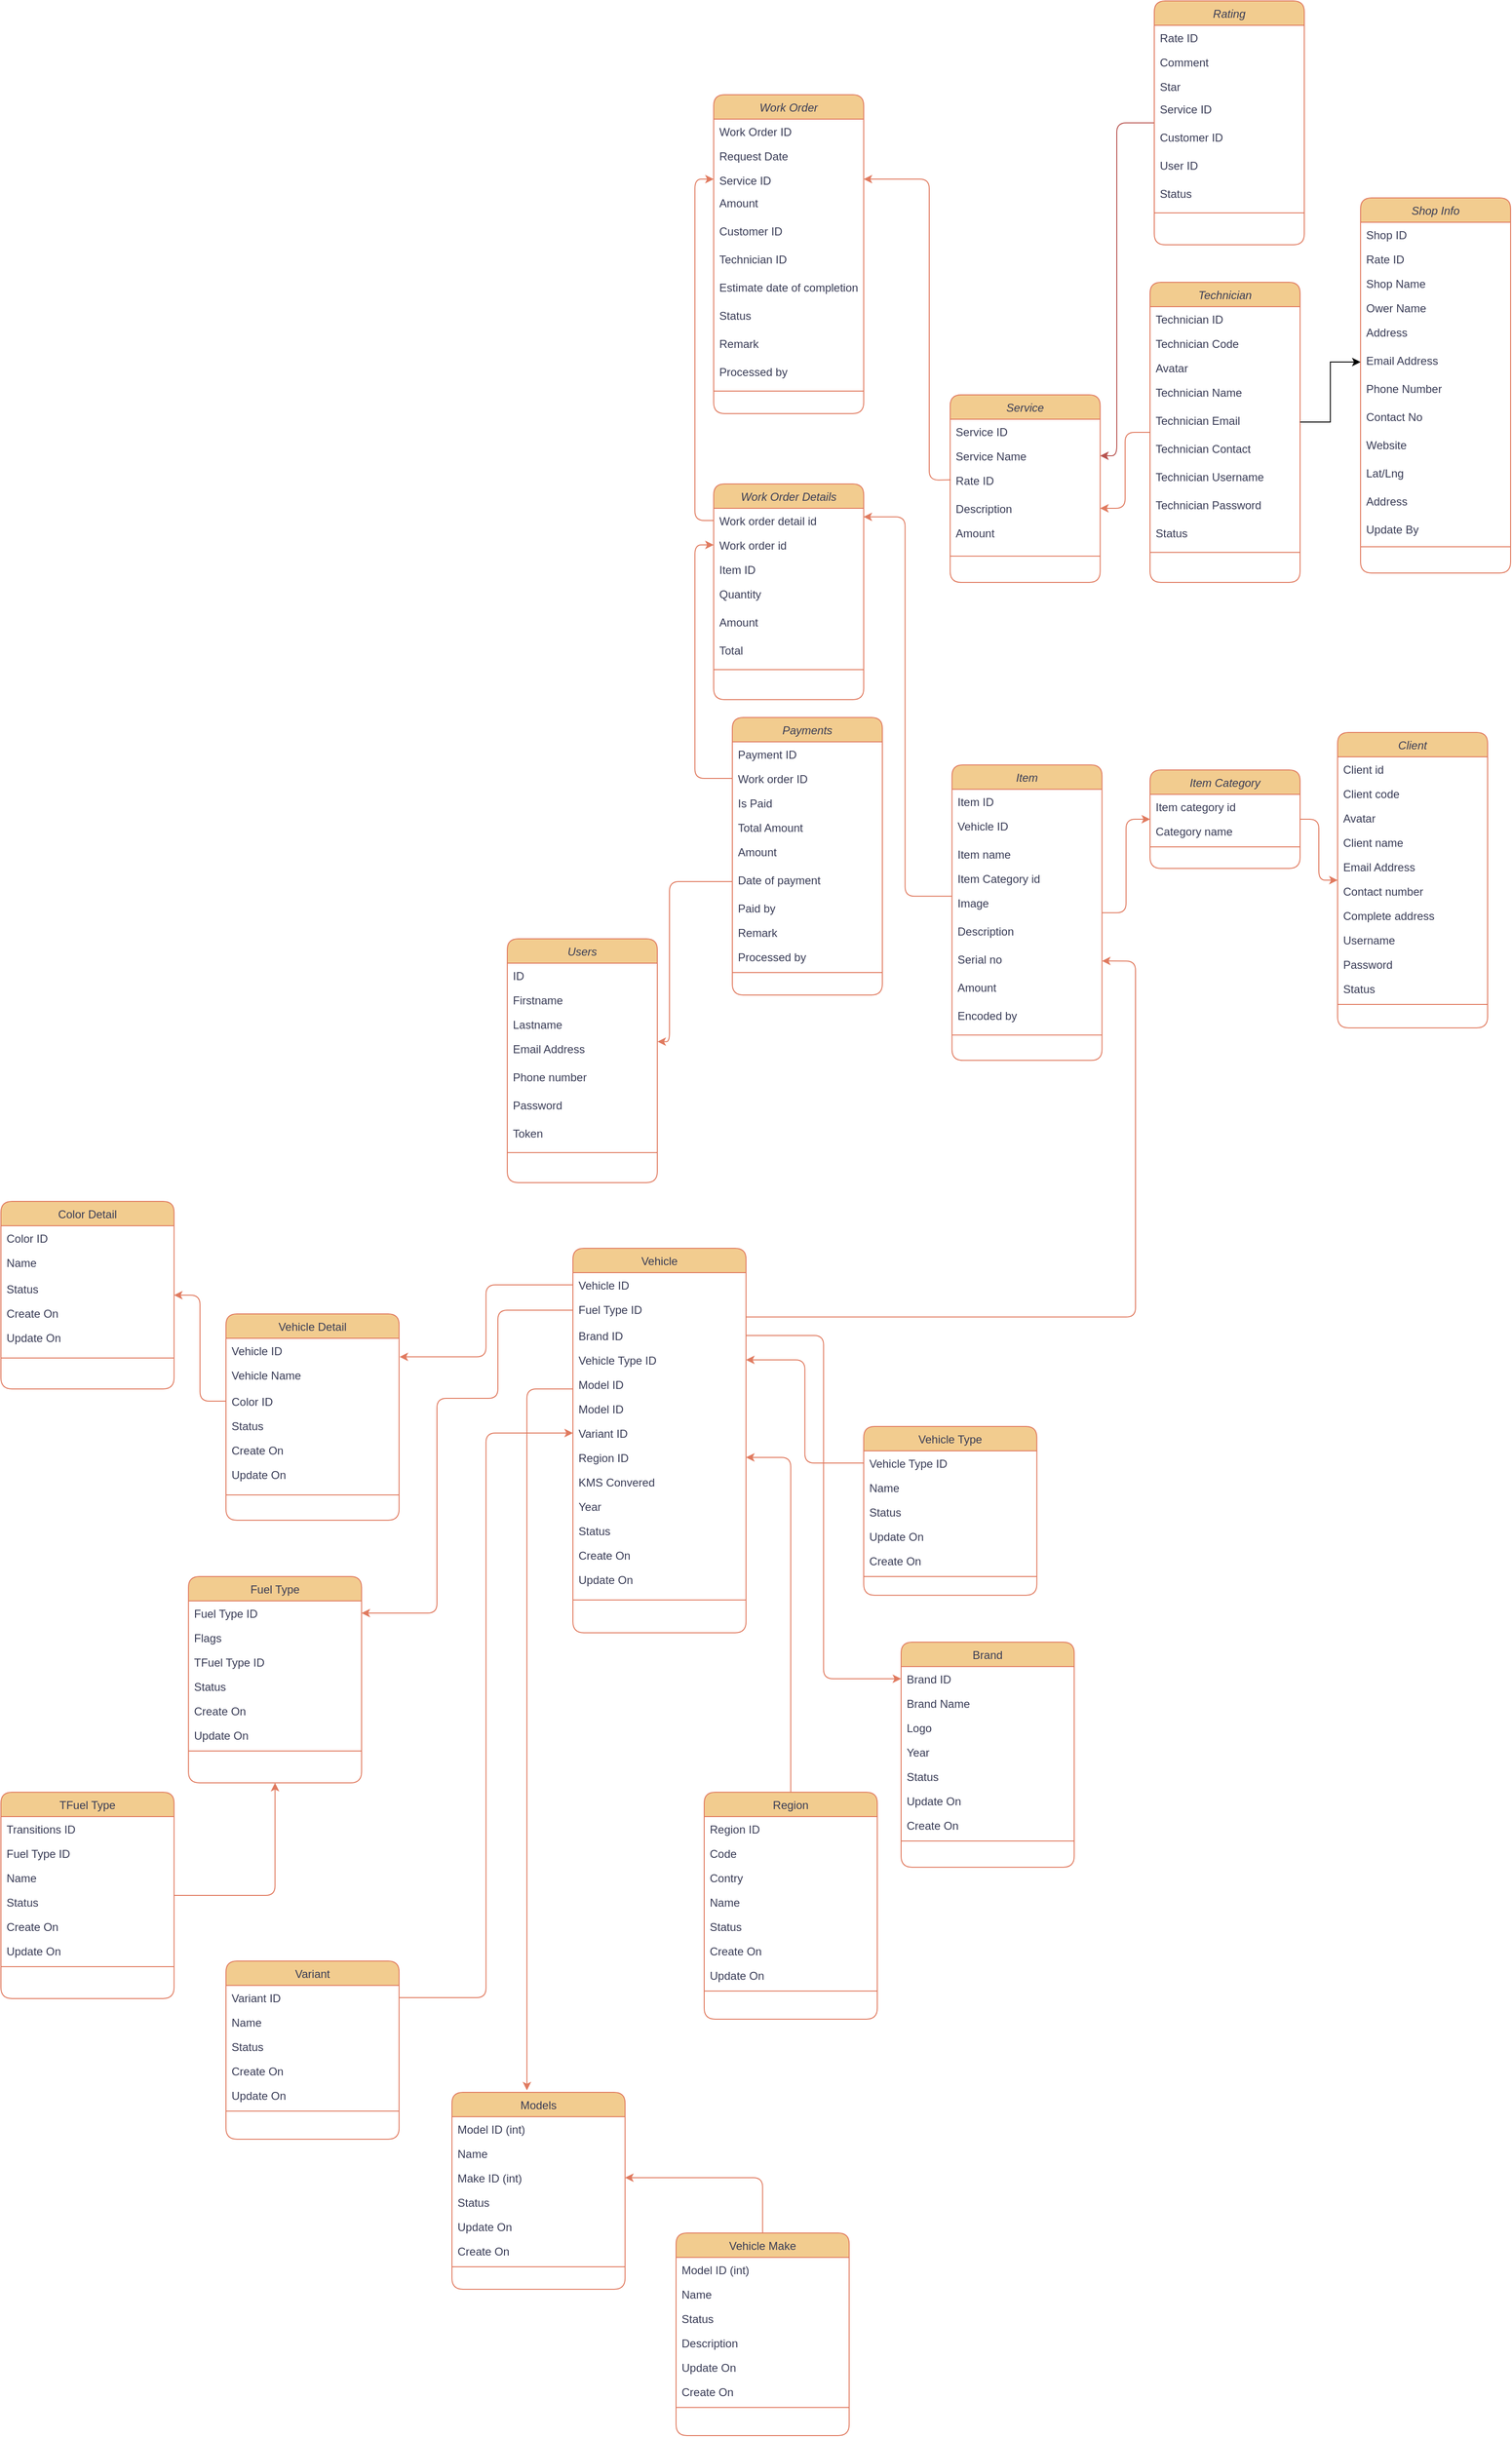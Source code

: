 <mxfile version="20.7.4" type="github">
  <diagram id="C5RBs43oDa-KdzZeNtuy" name="Garage Map App - DB Diagram">
    <mxGraphModel dx="2901" dy="1623" grid="1" gridSize="10" guides="1" tooltips="1" connect="1" arrows="1" fold="1" page="1" pageScale="1" pageWidth="827" pageHeight="1169" math="0" shadow="0">
      <root>
        <mxCell id="WIyWlLk6GJQsqaUBKTNV-0" />
        <mxCell id="WIyWlLk6GJQsqaUBKTNV-1" parent="WIyWlLk6GJQsqaUBKTNV-0" />
        <mxCell id="zkfFHV4jXpPFQw0GAbJ--0" value="Users" style="swimlane;fontStyle=2;align=center;verticalAlign=top;childLayout=stackLayout;horizontal=1;startSize=26;horizontalStack=0;resizeParent=1;resizeLast=0;collapsible=1;marginBottom=0;rounded=1;shadow=0;strokeWidth=1;labelBackgroundColor=none;fillColor=#F2CC8F;strokeColor=#E07A5F;fontColor=#393C56;" parent="WIyWlLk6GJQsqaUBKTNV-1" vertex="1">
          <mxGeometry x="90.0" y="300" width="160" height="260" as="geometry">
            <mxRectangle x="-830" y="60" width="160" height="26" as="alternateBounds" />
          </mxGeometry>
        </mxCell>
        <mxCell id="zkfFHV4jXpPFQw0GAbJ--1" value="ID" style="text;align=left;verticalAlign=top;spacingLeft=4;spacingRight=4;overflow=hidden;rotatable=0;points=[[0,0.5],[1,0.5]];portConstraint=eastwest;rounded=1;labelBackgroundColor=none;fontColor=#393C56;" parent="zkfFHV4jXpPFQw0GAbJ--0" vertex="1">
          <mxGeometry y="26" width="160" height="26" as="geometry" />
        </mxCell>
        <mxCell id="zkfFHV4jXpPFQw0GAbJ--2" value="Firstname" style="text;align=left;verticalAlign=top;spacingLeft=4;spacingRight=4;overflow=hidden;rotatable=0;points=[[0,0.5],[1,0.5]];portConstraint=eastwest;rounded=1;shadow=0;html=0;labelBackgroundColor=none;fontColor=#393C56;" parent="zkfFHV4jXpPFQw0GAbJ--0" vertex="1">
          <mxGeometry y="52" width="160" height="26" as="geometry" />
        </mxCell>
        <mxCell id="zkfFHV4jXpPFQw0GAbJ--3" value="Lastname" style="text;align=left;verticalAlign=top;spacingLeft=4;spacingRight=4;overflow=hidden;rotatable=0;points=[[0,0.5],[1,0.5]];portConstraint=eastwest;rounded=1;shadow=0;html=0;labelBackgroundColor=none;fontColor=#393C56;" parent="zkfFHV4jXpPFQw0GAbJ--0" vertex="1">
          <mxGeometry y="78" width="160" height="26" as="geometry" />
        </mxCell>
        <mxCell id="zhhEzy5p5cOylJhgr8vr-0" value="Email Address" style="text;align=left;verticalAlign=top;spacingLeft=4;spacingRight=4;overflow=hidden;rotatable=0;points=[[0,0.5],[1,0.5]];portConstraint=eastwest;rounded=1;shadow=0;html=0;labelBackgroundColor=none;fontColor=#393C56;" parent="zkfFHV4jXpPFQw0GAbJ--0" vertex="1">
          <mxGeometry y="104" width="160" height="30" as="geometry" />
        </mxCell>
        <mxCell id="1j_XflQxe0Tt35u-Hjj--0" value="Phone number" style="text;align=left;verticalAlign=top;spacingLeft=4;spacingRight=4;overflow=hidden;rotatable=0;points=[[0,0.5],[1,0.5]];portConstraint=eastwest;rounded=1;shadow=0;html=0;labelBackgroundColor=none;fontColor=#393C56;" parent="zkfFHV4jXpPFQw0GAbJ--0" vertex="1">
          <mxGeometry y="134" width="160" height="30" as="geometry" />
        </mxCell>
        <mxCell id="1j_XflQxe0Tt35u-Hjj--1" value="Password" style="text;align=left;verticalAlign=top;spacingLeft=4;spacingRight=4;overflow=hidden;rotatable=0;points=[[0,0.5],[1,0.5]];portConstraint=eastwest;rounded=1;shadow=0;html=0;labelBackgroundColor=none;fontColor=#393C56;" parent="zkfFHV4jXpPFQw0GAbJ--0" vertex="1">
          <mxGeometry y="164" width="160" height="30" as="geometry" />
        </mxCell>
        <mxCell id="1j_XflQxe0Tt35u-Hjj--2" value="Token" style="text;align=left;verticalAlign=top;spacingLeft=4;spacingRight=4;overflow=hidden;rotatable=0;points=[[0,0.5],[1,0.5]];portConstraint=eastwest;rounded=1;shadow=0;html=0;labelBackgroundColor=none;fontColor=#393C56;" parent="zkfFHV4jXpPFQw0GAbJ--0" vertex="1">
          <mxGeometry y="194" width="160" height="30" as="geometry" />
        </mxCell>
        <mxCell id="zkfFHV4jXpPFQw0GAbJ--4" value="" style="line;html=1;strokeWidth=1;align=left;verticalAlign=middle;spacingTop=-1;spacingLeft=3;spacingRight=3;rotatable=0;labelPosition=right;points=[];portConstraint=eastwest;rounded=1;labelBackgroundColor=none;fillColor=#F2CC8F;strokeColor=#E07A5F;fontColor=#393C56;" parent="zkfFHV4jXpPFQw0GAbJ--0" vertex="1">
          <mxGeometry y="224" width="160" height="8" as="geometry" />
        </mxCell>
        <mxCell id="_AmsLy0YTMM-9idU5BuL-29" value="" style="edgeStyle=orthogonalEdgeStyle;rounded=1;orthogonalLoop=1;jettySize=auto;html=1;entryX=0.433;entryY=-0.01;entryDx=0;entryDy=0;entryPerimeter=0;labelBackgroundColor=none;strokeColor=#E07A5F;fontColor=default;" parent="WIyWlLk6GJQsqaUBKTNV-1" source="TfA8qvyjhMoh7MB1J778-33" target="_AmsLy0YTMM-9idU5BuL-20" edge="1">
          <mxGeometry relative="1" as="geometry">
            <Array as="points">
              <mxPoint x="111" y="780" />
            </Array>
            <mxPoint x="120" y="780" as="sourcePoint" />
          </mxGeometry>
        </mxCell>
        <mxCell id="_AmsLy0YTMM-9idU5BuL-112" value="" style="edgeStyle=orthogonalEdgeStyle;rounded=1;orthogonalLoop=1;jettySize=auto;html=1;entryX=1.003;entryY=0.761;entryDx=0;entryDy=0;entryPerimeter=0;labelBackgroundColor=none;strokeColor=#E07A5F;fontColor=default;" parent="WIyWlLk6GJQsqaUBKTNV-1" source="zkfFHV4jXpPFQw0GAbJ--18" target="_AmsLy0YTMM-9idU5BuL-100" edge="1">
          <mxGeometry relative="1" as="geometry" />
        </mxCell>
        <mxCell id="zkfFHV4jXpPFQw0GAbJ--17" value="Vehicle" style="swimlane;fontStyle=0;align=center;verticalAlign=top;childLayout=stackLayout;horizontal=1;startSize=26;horizontalStack=0;resizeParent=1;resizeLast=0;collapsible=1;marginBottom=0;rounded=1;shadow=0;strokeWidth=1;labelBackgroundColor=none;fillColor=#F2CC8F;strokeColor=#E07A5F;fontColor=#393C56;" parent="WIyWlLk6GJQsqaUBKTNV-1" vertex="1">
          <mxGeometry x="160" y="630" width="184.62" height="410" as="geometry">
            <mxRectangle x="550" y="140" width="160" height="26" as="alternateBounds" />
          </mxGeometry>
        </mxCell>
        <mxCell id="zkfFHV4jXpPFQw0GAbJ--18" value="Vehicle ID" style="text;align=left;verticalAlign=top;spacingLeft=4;spacingRight=4;overflow=hidden;rotatable=0;points=[[0,0.5],[1,0.5]];portConstraint=eastwest;rounded=1;labelBackgroundColor=none;fontColor=#393C56;" parent="zkfFHV4jXpPFQw0GAbJ--17" vertex="1">
          <mxGeometry y="26" width="184.62" height="26" as="geometry" />
        </mxCell>
        <mxCell id="zkfFHV4jXpPFQw0GAbJ--19" value="Fuel Type ID" style="text;align=left;verticalAlign=top;spacingLeft=4;spacingRight=4;overflow=hidden;rotatable=0;points=[[0,0.5],[1,0.5]];portConstraint=eastwest;rounded=1;shadow=0;html=0;labelBackgroundColor=none;fontColor=#393C56;" parent="zkfFHV4jXpPFQw0GAbJ--17" vertex="1">
          <mxGeometry y="52" width="184.62" height="28" as="geometry" />
        </mxCell>
        <mxCell id="zkfFHV4jXpPFQw0GAbJ--20" value="Brand ID" style="text;align=left;verticalAlign=top;spacingLeft=4;spacingRight=4;overflow=hidden;rotatable=0;points=[[0,0.5],[1,0.5]];portConstraint=eastwest;rounded=1;shadow=0;html=0;labelBackgroundColor=none;fontColor=#393C56;" parent="zkfFHV4jXpPFQw0GAbJ--17" vertex="1">
          <mxGeometry y="80" width="184.62" height="26" as="geometry" />
        </mxCell>
        <mxCell id="_AmsLy0YTMM-9idU5BuL-56" value="Vehicle Type ID" style="text;align=left;verticalAlign=top;spacingLeft=4;spacingRight=4;overflow=hidden;rotatable=0;points=[[0,0.5],[1,0.5]];portConstraint=eastwest;rounded=1;shadow=0;html=0;labelBackgroundColor=none;fontColor=#393C56;" parent="zkfFHV4jXpPFQw0GAbJ--17" vertex="1">
          <mxGeometry y="106" width="184.62" height="26" as="geometry" />
        </mxCell>
        <mxCell id="TfA8qvyjhMoh7MB1J778-33" value="Model ID" style="text;align=left;verticalAlign=top;spacingLeft=4;spacingRight=4;overflow=hidden;rotatable=0;points=[[0,0.5],[1,0.5]];portConstraint=eastwest;rounded=1;shadow=0;html=0;labelBackgroundColor=none;fontColor=#393C56;" parent="zkfFHV4jXpPFQw0GAbJ--17" vertex="1">
          <mxGeometry y="132" width="184.62" height="26" as="geometry" />
        </mxCell>
        <mxCell id="zkfFHV4jXpPFQw0GAbJ--21" value="Model ID" style="text;align=left;verticalAlign=top;spacingLeft=4;spacingRight=4;overflow=hidden;rotatable=0;points=[[0,0.5],[1,0.5]];portConstraint=eastwest;rounded=1;shadow=0;html=0;labelBackgroundColor=none;fontColor=#393C56;" parent="zkfFHV4jXpPFQw0GAbJ--17" vertex="1">
          <mxGeometry y="158" width="184.62" height="26" as="geometry" />
        </mxCell>
        <mxCell id="zkfFHV4jXpPFQw0GAbJ--22" value="Variant ID" style="text;align=left;verticalAlign=top;spacingLeft=4;spacingRight=4;overflow=hidden;rotatable=0;points=[[0,0.5],[1,0.5]];portConstraint=eastwest;rounded=1;shadow=0;html=0;labelBackgroundColor=none;fontColor=#393C56;" parent="zkfFHV4jXpPFQw0GAbJ--17" vertex="1">
          <mxGeometry y="184" width="184.62" height="26" as="geometry" />
        </mxCell>
        <mxCell id="1j_XflQxe0Tt35u-Hjj--4" value="Region ID" style="text;align=left;verticalAlign=top;spacingLeft=4;spacingRight=4;overflow=hidden;rotatable=0;points=[[0,0.5],[1,0.5]];portConstraint=eastwest;rounded=1;shadow=0;html=0;labelBackgroundColor=none;fontColor=#393C56;" parent="zkfFHV4jXpPFQw0GAbJ--17" vertex="1">
          <mxGeometry y="210" width="184.62" height="26" as="geometry" />
        </mxCell>
        <mxCell id="_AmsLy0YTMM-9idU5BuL-124" value="KMS Convered" style="text;align=left;verticalAlign=top;spacingLeft=4;spacingRight=4;overflow=hidden;rotatable=0;points=[[0,0.5],[1,0.5]];portConstraint=eastwest;rounded=1;shadow=0;html=0;labelBackgroundColor=none;fontColor=#393C56;" parent="zkfFHV4jXpPFQw0GAbJ--17" vertex="1">
          <mxGeometry y="236" width="184.62" height="26" as="geometry" />
        </mxCell>
        <mxCell id="1j_XflQxe0Tt35u-Hjj--3" value="Year" style="text;align=left;verticalAlign=top;spacingLeft=4;spacingRight=4;overflow=hidden;rotatable=0;points=[[0,0.5],[1,0.5]];portConstraint=eastwest;rounded=1;shadow=0;html=0;labelBackgroundColor=none;fontColor=#393C56;" parent="zkfFHV4jXpPFQw0GAbJ--17" vertex="1">
          <mxGeometry y="262" width="184.62" height="26" as="geometry" />
        </mxCell>
        <mxCell id="_AmsLy0YTMM-9idU5BuL-93" value="Status" style="text;align=left;verticalAlign=top;spacingLeft=4;spacingRight=4;overflow=hidden;rotatable=0;points=[[0,0.5],[1,0.5]];portConstraint=eastwest;rounded=1;shadow=0;html=0;labelBackgroundColor=none;fontColor=#393C56;" parent="zkfFHV4jXpPFQw0GAbJ--17" vertex="1">
          <mxGeometry y="288" width="184.62" height="26" as="geometry" />
        </mxCell>
        <mxCell id="_AmsLy0YTMM-9idU5BuL-94" value="Create On" style="text;align=left;verticalAlign=top;spacingLeft=4;spacingRight=4;overflow=hidden;rotatable=0;points=[[0,0.5],[1,0.5]];portConstraint=eastwest;rounded=1;shadow=0;html=0;labelBackgroundColor=none;fontColor=#393C56;" parent="zkfFHV4jXpPFQw0GAbJ--17" vertex="1">
          <mxGeometry y="314" width="184.62" height="26" as="geometry" />
        </mxCell>
        <mxCell id="_AmsLy0YTMM-9idU5BuL-95" value="Update On" style="text;align=left;verticalAlign=top;spacingLeft=4;spacingRight=4;overflow=hidden;rotatable=0;points=[[0,0.5],[1,0.5]];portConstraint=eastwest;rounded=1;shadow=0;html=0;labelBackgroundColor=none;fontColor=#393C56;" parent="zkfFHV4jXpPFQw0GAbJ--17" vertex="1">
          <mxGeometry y="340" width="184.62" height="26" as="geometry" />
        </mxCell>
        <mxCell id="zkfFHV4jXpPFQw0GAbJ--23" value="" style="line;html=1;strokeWidth=1;align=left;verticalAlign=middle;spacingTop=-1;spacingLeft=3;spacingRight=3;rotatable=0;labelPosition=right;points=[];portConstraint=eastwest;rounded=1;labelBackgroundColor=none;fillColor=#F2CC8F;strokeColor=#E07A5F;fontColor=#393C56;" parent="zkfFHV4jXpPFQw0GAbJ--17" vertex="1">
          <mxGeometry y="366" width="184.62" height="18" as="geometry" />
        </mxCell>
        <mxCell id="_AmsLy0YTMM-9idU5BuL-1" value="Brand" style="swimlane;fontStyle=0;align=center;verticalAlign=top;childLayout=stackLayout;horizontal=1;startSize=26;horizontalStack=0;resizeParent=1;resizeLast=0;collapsible=1;marginBottom=0;rounded=1;shadow=0;strokeWidth=1;labelBackgroundColor=none;fillColor=#F2CC8F;strokeColor=#E07A5F;fontColor=#393C56;" parent="WIyWlLk6GJQsqaUBKTNV-1" vertex="1">
          <mxGeometry x="510" y="1050" width="184.62" height="240" as="geometry">
            <mxRectangle x="550" y="140" width="160" height="26" as="alternateBounds" />
          </mxGeometry>
        </mxCell>
        <mxCell id="_AmsLy0YTMM-9idU5BuL-2" value="Brand ID" style="text;align=left;verticalAlign=top;spacingLeft=4;spacingRight=4;overflow=hidden;rotatable=0;points=[[0,0.5],[1,0.5]];portConstraint=eastwest;rounded=1;labelBackgroundColor=none;fontColor=#393C56;" parent="_AmsLy0YTMM-9idU5BuL-1" vertex="1">
          <mxGeometry y="26" width="184.62" height="26" as="geometry" />
        </mxCell>
        <mxCell id="_AmsLy0YTMM-9idU5BuL-3" value="Brand Name" style="text;align=left;verticalAlign=top;spacingLeft=4;spacingRight=4;overflow=hidden;rotatable=0;points=[[0,0.5],[1,0.5]];portConstraint=eastwest;rounded=1;shadow=0;html=0;labelBackgroundColor=none;fontColor=#393C56;" parent="_AmsLy0YTMM-9idU5BuL-1" vertex="1">
          <mxGeometry y="52" width="184.62" height="26" as="geometry" />
        </mxCell>
        <mxCell id="_AmsLy0YTMM-9idU5BuL-4" value="Logo" style="text;align=left;verticalAlign=top;spacingLeft=4;spacingRight=4;overflow=hidden;rotatable=0;points=[[0,0.5],[1,0.5]];portConstraint=eastwest;rounded=1;shadow=0;html=0;labelBackgroundColor=none;fontColor=#393C56;" parent="_AmsLy0YTMM-9idU5BuL-1" vertex="1">
          <mxGeometry y="78" width="184.62" height="26" as="geometry" />
        </mxCell>
        <mxCell id="_AmsLy0YTMM-9idU5BuL-6" value="Year " style="text;align=left;verticalAlign=top;spacingLeft=4;spacingRight=4;overflow=hidden;rotatable=0;points=[[0,0.5],[1,0.5]];portConstraint=eastwest;rounded=1;shadow=0;html=0;labelBackgroundColor=none;fontColor=#393C56;" parent="_AmsLy0YTMM-9idU5BuL-1" vertex="1">
          <mxGeometry y="104" width="184.62" height="26" as="geometry" />
        </mxCell>
        <mxCell id="_AmsLy0YTMM-9idU5BuL-7" value="Status" style="text;align=left;verticalAlign=top;spacingLeft=4;spacingRight=4;overflow=hidden;rotatable=0;points=[[0,0.5],[1,0.5]];portConstraint=eastwest;rounded=1;shadow=0;html=0;labelBackgroundColor=none;fontColor=#393C56;" parent="_AmsLy0YTMM-9idU5BuL-1" vertex="1">
          <mxGeometry y="130" width="184.62" height="26" as="geometry" />
        </mxCell>
        <mxCell id="_AmsLy0YTMM-9idU5BuL-8" value="Update On" style="text;align=left;verticalAlign=top;spacingLeft=4;spacingRight=4;overflow=hidden;rotatable=0;points=[[0,0.5],[1,0.5]];portConstraint=eastwest;rounded=1;shadow=0;html=0;labelBackgroundColor=none;fontColor=#393C56;" parent="_AmsLy0YTMM-9idU5BuL-1" vertex="1">
          <mxGeometry y="156" width="184.62" height="26" as="geometry" />
        </mxCell>
        <mxCell id="_AmsLy0YTMM-9idU5BuL-51" value="Create On" style="text;align=left;verticalAlign=top;spacingLeft=4;spacingRight=4;overflow=hidden;rotatable=0;points=[[0,0.5],[1,0.5]];portConstraint=eastwest;rounded=1;shadow=0;html=0;labelBackgroundColor=none;fontColor=#393C56;" parent="_AmsLy0YTMM-9idU5BuL-1" vertex="1">
          <mxGeometry y="182" width="184.62" height="26" as="geometry" />
        </mxCell>
        <mxCell id="_AmsLy0YTMM-9idU5BuL-9" value="" style="line;html=1;strokeWidth=1;align=left;verticalAlign=middle;spacingTop=-1;spacingLeft=3;spacingRight=3;rotatable=0;labelPosition=right;points=[];portConstraint=eastwest;rounded=1;labelBackgroundColor=none;fillColor=#F2CC8F;strokeColor=#E07A5F;fontColor=#393C56;" parent="_AmsLy0YTMM-9idU5BuL-1" vertex="1">
          <mxGeometry y="208" width="184.62" height="8" as="geometry" />
        </mxCell>
        <mxCell id="_AmsLy0YTMM-9idU5BuL-10" value="Vehicle Type" style="swimlane;fontStyle=0;align=center;verticalAlign=top;childLayout=stackLayout;horizontal=1;startSize=26;horizontalStack=0;resizeParent=1;resizeLast=0;collapsible=1;marginBottom=0;rounded=1;shadow=0;strokeWidth=1;labelBackgroundColor=none;fillColor=#F2CC8F;strokeColor=#E07A5F;fontColor=#393C56;" parent="WIyWlLk6GJQsqaUBKTNV-1" vertex="1">
          <mxGeometry x="470.12" y="820" width="184.62" height="180" as="geometry">
            <mxRectangle x="550" y="140" width="160" height="26" as="alternateBounds" />
          </mxGeometry>
        </mxCell>
        <mxCell id="_AmsLy0YTMM-9idU5BuL-11" value="Vehicle Type ID " style="text;align=left;verticalAlign=top;spacingLeft=4;spacingRight=4;overflow=hidden;rotatable=0;points=[[0,0.5],[1,0.5]];portConstraint=eastwest;rounded=1;labelBackgroundColor=none;fontColor=#393C56;" parent="_AmsLy0YTMM-9idU5BuL-10" vertex="1">
          <mxGeometry y="26" width="184.62" height="26" as="geometry" />
        </mxCell>
        <mxCell id="_AmsLy0YTMM-9idU5BuL-12" value="Name" style="text;align=left;verticalAlign=top;spacingLeft=4;spacingRight=4;overflow=hidden;rotatable=0;points=[[0,0.5],[1,0.5]];portConstraint=eastwest;rounded=1;shadow=0;html=0;labelBackgroundColor=none;fontColor=#393C56;" parent="_AmsLy0YTMM-9idU5BuL-10" vertex="1">
          <mxGeometry y="52" width="184.62" height="26" as="geometry" />
        </mxCell>
        <mxCell id="_AmsLy0YTMM-9idU5BuL-13" value="Status" style="text;align=left;verticalAlign=top;spacingLeft=4;spacingRight=4;overflow=hidden;rotatable=0;points=[[0,0.5],[1,0.5]];portConstraint=eastwest;rounded=1;shadow=0;html=0;labelBackgroundColor=none;fontColor=#393C56;" parent="_AmsLy0YTMM-9idU5BuL-10" vertex="1">
          <mxGeometry y="78" width="184.62" height="26" as="geometry" />
        </mxCell>
        <mxCell id="_AmsLy0YTMM-9idU5BuL-96" value="Update On" style="text;align=left;verticalAlign=top;spacingLeft=4;spacingRight=4;overflow=hidden;rotatable=0;points=[[0,0.5],[1,0.5]];portConstraint=eastwest;rounded=1;shadow=0;html=0;labelBackgroundColor=none;fontColor=#393C56;" parent="_AmsLy0YTMM-9idU5BuL-10" vertex="1">
          <mxGeometry y="104" width="184.62" height="26" as="geometry" />
        </mxCell>
        <mxCell id="_AmsLy0YTMM-9idU5BuL-14" value="Create On" style="text;align=left;verticalAlign=top;spacingLeft=4;spacingRight=4;overflow=hidden;rotatable=0;points=[[0,0.5],[1,0.5]];portConstraint=eastwest;rounded=1;shadow=0;html=0;labelBackgroundColor=none;fontColor=#393C56;" parent="_AmsLy0YTMM-9idU5BuL-10" vertex="1">
          <mxGeometry y="130" width="184.62" height="26" as="geometry" />
        </mxCell>
        <mxCell id="_AmsLy0YTMM-9idU5BuL-18" value="" style="line;html=1;strokeWidth=1;align=left;verticalAlign=middle;spacingTop=-1;spacingLeft=3;spacingRight=3;rotatable=0;labelPosition=right;points=[];portConstraint=eastwest;rounded=1;labelBackgroundColor=none;fillColor=#F2CC8F;strokeColor=#E07A5F;fontColor=#393C56;" parent="_AmsLy0YTMM-9idU5BuL-10" vertex="1">
          <mxGeometry y="156" width="184.62" height="8" as="geometry" />
        </mxCell>
        <mxCell id="_AmsLy0YTMM-9idU5BuL-20" value="Models" style="swimlane;fontStyle=0;align=center;verticalAlign=top;childLayout=stackLayout;horizontal=1;startSize=26;horizontalStack=0;resizeParent=1;resizeLast=0;collapsible=1;marginBottom=0;rounded=1;shadow=0;strokeWidth=1;labelBackgroundColor=none;fillColor=#F2CC8F;strokeColor=#E07A5F;fontColor=#393C56;" parent="WIyWlLk6GJQsqaUBKTNV-1" vertex="1">
          <mxGeometry x="31" y="1530" width="184.62" height="210" as="geometry">
            <mxRectangle x="550" y="140" width="160" height="26" as="alternateBounds" />
          </mxGeometry>
        </mxCell>
        <mxCell id="_AmsLy0YTMM-9idU5BuL-21" value="Model ID (int)" style="text;align=left;verticalAlign=top;spacingLeft=4;spacingRight=4;overflow=hidden;rotatable=0;points=[[0,0.5],[1,0.5]];portConstraint=eastwest;rounded=1;labelBackgroundColor=none;fontColor=#393C56;" parent="_AmsLy0YTMM-9idU5BuL-20" vertex="1">
          <mxGeometry y="26" width="184.62" height="26" as="geometry" />
        </mxCell>
        <mxCell id="_AmsLy0YTMM-9idU5BuL-22" value="Name" style="text;align=left;verticalAlign=top;spacingLeft=4;spacingRight=4;overflow=hidden;rotatable=0;points=[[0,0.5],[1,0.5]];portConstraint=eastwest;rounded=1;shadow=0;html=0;labelBackgroundColor=none;fontColor=#393C56;" parent="_AmsLy0YTMM-9idU5BuL-20" vertex="1">
          <mxGeometry y="52" width="184.62" height="26" as="geometry" />
        </mxCell>
        <mxCell id="_AmsLy0YTMM-9idU5BuL-33" value="Make ID (int)" style="text;align=left;verticalAlign=top;spacingLeft=4;spacingRight=4;overflow=hidden;rotatable=0;points=[[0,0.5],[1,0.5]];portConstraint=eastwest;rounded=1;shadow=0;html=0;labelBackgroundColor=none;fontColor=#393C56;" parent="_AmsLy0YTMM-9idU5BuL-20" vertex="1">
          <mxGeometry y="78" width="184.62" height="26" as="geometry" />
        </mxCell>
        <mxCell id="_AmsLy0YTMM-9idU5BuL-27" value="Status" style="text;align=left;verticalAlign=top;spacingLeft=4;spacingRight=4;overflow=hidden;rotatable=0;points=[[0,0.5],[1,0.5]];portConstraint=eastwest;rounded=1;shadow=0;html=0;labelBackgroundColor=none;fontColor=#393C56;" parent="_AmsLy0YTMM-9idU5BuL-20" vertex="1">
          <mxGeometry y="104" width="184.62" height="26" as="geometry" />
        </mxCell>
        <mxCell id="_AmsLy0YTMM-9idU5BuL-30" value="Update On" style="text;align=left;verticalAlign=top;spacingLeft=4;spacingRight=4;overflow=hidden;rotatable=0;points=[[0,0.5],[1,0.5]];portConstraint=eastwest;rounded=1;shadow=0;html=0;labelBackgroundColor=none;fontColor=#393C56;" parent="_AmsLy0YTMM-9idU5BuL-20" vertex="1">
          <mxGeometry y="130" width="184.62" height="26" as="geometry" />
        </mxCell>
        <mxCell id="_AmsLy0YTMM-9idU5BuL-31" value="Create On" style="text;align=left;verticalAlign=top;spacingLeft=4;spacingRight=4;overflow=hidden;rotatable=0;points=[[0,0.5],[1,0.5]];portConstraint=eastwest;rounded=1;shadow=0;html=0;labelBackgroundColor=none;fontColor=#393C56;" parent="_AmsLy0YTMM-9idU5BuL-20" vertex="1">
          <mxGeometry y="156" width="184.62" height="26" as="geometry" />
        </mxCell>
        <mxCell id="_AmsLy0YTMM-9idU5BuL-28" value="" style="line;html=1;strokeWidth=1;align=left;verticalAlign=middle;spacingTop=-1;spacingLeft=3;spacingRight=3;rotatable=0;labelPosition=right;points=[];portConstraint=eastwest;rounded=1;labelBackgroundColor=none;fillColor=#F2CC8F;strokeColor=#E07A5F;fontColor=#393C56;" parent="_AmsLy0YTMM-9idU5BuL-20" vertex="1">
          <mxGeometry y="182" width="184.62" height="8" as="geometry" />
        </mxCell>
        <mxCell id="_AmsLy0YTMM-9idU5BuL-45" style="edgeStyle=orthogonalEdgeStyle;rounded=1;orthogonalLoop=1;jettySize=auto;html=1;labelBackgroundColor=none;strokeColor=#E07A5F;fontColor=default;" parent="WIyWlLk6GJQsqaUBKTNV-1" source="_AmsLy0YTMM-9idU5BuL-34" target="_AmsLy0YTMM-9idU5BuL-33" edge="1">
          <mxGeometry relative="1" as="geometry">
            <mxPoint x="848" y="830" as="targetPoint" />
          </mxGeometry>
        </mxCell>
        <mxCell id="_AmsLy0YTMM-9idU5BuL-34" value="Vehicle Make" style="swimlane;fontStyle=0;align=center;verticalAlign=top;childLayout=stackLayout;horizontal=1;startSize=26;horizontalStack=0;resizeParent=1;resizeLast=0;collapsible=1;marginBottom=0;rounded=1;shadow=0;strokeWidth=1;labelBackgroundColor=none;fillColor=#F2CC8F;strokeColor=#E07A5F;fontColor=#393C56;" parent="WIyWlLk6GJQsqaUBKTNV-1" vertex="1">
          <mxGeometry x="270" y="1680" width="184.62" height="216" as="geometry">
            <mxRectangle x="550" y="140" width="160" height="26" as="alternateBounds" />
          </mxGeometry>
        </mxCell>
        <mxCell id="_AmsLy0YTMM-9idU5BuL-35" value="Model ID (int)" style="text;align=left;verticalAlign=top;spacingLeft=4;spacingRight=4;overflow=hidden;rotatable=0;points=[[0,0.5],[1,0.5]];portConstraint=eastwest;rounded=1;labelBackgroundColor=none;fontColor=#393C56;" parent="_AmsLy0YTMM-9idU5BuL-34" vertex="1">
          <mxGeometry y="26" width="184.62" height="26" as="geometry" />
        </mxCell>
        <mxCell id="_AmsLy0YTMM-9idU5BuL-36" value="Name" style="text;align=left;verticalAlign=top;spacingLeft=4;spacingRight=4;overflow=hidden;rotatable=0;points=[[0,0.5],[1,0.5]];portConstraint=eastwest;rounded=1;shadow=0;html=0;labelBackgroundColor=none;fontColor=#393C56;" parent="_AmsLy0YTMM-9idU5BuL-34" vertex="1">
          <mxGeometry y="52" width="184.62" height="26" as="geometry" />
        </mxCell>
        <mxCell id="_AmsLy0YTMM-9idU5BuL-38" value="Status" style="text;align=left;verticalAlign=top;spacingLeft=4;spacingRight=4;overflow=hidden;rotatable=0;points=[[0,0.5],[1,0.5]];portConstraint=eastwest;rounded=1;shadow=0;html=0;labelBackgroundColor=none;fontColor=#393C56;" parent="_AmsLy0YTMM-9idU5BuL-34" vertex="1">
          <mxGeometry y="78" width="184.62" height="26" as="geometry" />
        </mxCell>
        <mxCell id="_AmsLy0YTMM-9idU5BuL-50" value="Description" style="text;align=left;verticalAlign=top;spacingLeft=4;spacingRight=4;overflow=hidden;rotatable=0;points=[[0,0.5],[1,0.5]];portConstraint=eastwest;rounded=1;shadow=0;html=0;labelBackgroundColor=none;fontColor=#393C56;" parent="_AmsLy0YTMM-9idU5BuL-34" vertex="1">
          <mxGeometry y="104" width="184.62" height="26" as="geometry" />
        </mxCell>
        <mxCell id="_AmsLy0YTMM-9idU5BuL-49" value="Update On" style="text;align=left;verticalAlign=top;spacingLeft=4;spacingRight=4;overflow=hidden;rotatable=0;points=[[0,0.5],[1,0.5]];portConstraint=eastwest;rounded=1;shadow=0;html=0;labelBackgroundColor=none;fontColor=#393C56;" parent="_AmsLy0YTMM-9idU5BuL-34" vertex="1">
          <mxGeometry y="130" width="184.62" height="26" as="geometry" />
        </mxCell>
        <mxCell id="_AmsLy0YTMM-9idU5BuL-40" value="Create On" style="text;align=left;verticalAlign=top;spacingLeft=4;spacingRight=4;overflow=hidden;rotatable=0;points=[[0,0.5],[1,0.5]];portConstraint=eastwest;rounded=1;shadow=0;html=0;labelBackgroundColor=none;fontColor=#393C56;" parent="_AmsLy0YTMM-9idU5BuL-34" vertex="1">
          <mxGeometry y="156" width="184.62" height="26" as="geometry" />
        </mxCell>
        <mxCell id="_AmsLy0YTMM-9idU5BuL-41" value="" style="line;html=1;strokeWidth=1;align=left;verticalAlign=middle;spacingTop=-1;spacingLeft=3;spacingRight=3;rotatable=0;labelPosition=right;points=[];portConstraint=eastwest;rounded=1;labelBackgroundColor=none;fillColor=#F2CC8F;strokeColor=#E07A5F;fontColor=#393C56;" parent="_AmsLy0YTMM-9idU5BuL-34" vertex="1">
          <mxGeometry y="182" width="184.62" height="8" as="geometry" />
        </mxCell>
        <mxCell id="_AmsLy0YTMM-9idU5BuL-54" style="edgeStyle=orthogonalEdgeStyle;rounded=1;orthogonalLoop=1;jettySize=auto;html=1;labelBackgroundColor=none;strokeColor=#E07A5F;fontColor=default;" parent="WIyWlLk6GJQsqaUBKTNV-1" source="zkfFHV4jXpPFQw0GAbJ--20" target="_AmsLy0YTMM-9idU5BuL-2" edge="1">
          <mxGeometry relative="1" as="geometry" />
        </mxCell>
        <mxCell id="_AmsLy0YTMM-9idU5BuL-57" style="edgeStyle=orthogonalEdgeStyle;rounded=1;orthogonalLoop=1;jettySize=auto;html=1;labelBackgroundColor=none;strokeColor=#E07A5F;fontColor=default;" parent="WIyWlLk6GJQsqaUBKTNV-1" source="_AmsLy0YTMM-9idU5BuL-11" target="_AmsLy0YTMM-9idU5BuL-56" edge="1">
          <mxGeometry relative="1" as="geometry">
            <Array as="points" />
          </mxGeometry>
        </mxCell>
        <mxCell id="_AmsLy0YTMM-9idU5BuL-59" value="Fuel Type" style="swimlane;fontStyle=0;align=center;verticalAlign=top;childLayout=stackLayout;horizontal=1;startSize=26;horizontalStack=0;resizeParent=1;resizeLast=0;collapsible=1;marginBottom=0;rounded=1;shadow=0;strokeWidth=1;labelBackgroundColor=none;fillColor=#F2CC8F;strokeColor=#E07A5F;fontColor=#393C56;" parent="WIyWlLk6GJQsqaUBKTNV-1" vertex="1">
          <mxGeometry x="-250" y="980" width="184.62" height="220" as="geometry">
            <mxRectangle x="550" y="140" width="160" height="26" as="alternateBounds" />
          </mxGeometry>
        </mxCell>
        <mxCell id="_AmsLy0YTMM-9idU5BuL-60" value="Fuel Type ID" style="text;align=left;verticalAlign=top;spacingLeft=4;spacingRight=4;overflow=hidden;rotatable=0;points=[[0,0.5],[1,0.5]];portConstraint=eastwest;rounded=1;labelBackgroundColor=none;fontColor=#393C56;" parent="_AmsLy0YTMM-9idU5BuL-59" vertex="1">
          <mxGeometry y="26" width="184.62" height="26" as="geometry" />
        </mxCell>
        <mxCell id="_AmsLy0YTMM-9idU5BuL-97" value="Flags" style="text;align=left;verticalAlign=top;spacingLeft=4;spacingRight=4;overflow=hidden;rotatable=0;points=[[0,0.5],[1,0.5]];portConstraint=eastwest;rounded=1;shadow=0;html=0;labelBackgroundColor=none;fontColor=#393C56;" parent="_AmsLy0YTMM-9idU5BuL-59" vertex="1">
          <mxGeometry y="52" width="184.62" height="26" as="geometry" />
        </mxCell>
        <mxCell id="_AmsLy0YTMM-9idU5BuL-61" value="TFuel Type ID" style="text;align=left;verticalAlign=top;spacingLeft=4;spacingRight=4;overflow=hidden;rotatable=0;points=[[0,0.5],[1,0.5]];portConstraint=eastwest;rounded=1;shadow=0;html=0;labelBackgroundColor=none;fontColor=#393C56;" parent="_AmsLy0YTMM-9idU5BuL-59" vertex="1">
          <mxGeometry y="78" width="184.62" height="26" as="geometry" />
        </mxCell>
        <mxCell id="_AmsLy0YTMM-9idU5BuL-62" value="Status" style="text;align=left;verticalAlign=top;spacingLeft=4;spacingRight=4;overflow=hidden;rotatable=0;points=[[0,0.5],[1,0.5]];portConstraint=eastwest;rounded=1;shadow=0;html=0;labelBackgroundColor=none;fontColor=#393C56;" parent="_AmsLy0YTMM-9idU5BuL-59" vertex="1">
          <mxGeometry y="104" width="184.62" height="26" as="geometry" />
        </mxCell>
        <mxCell id="_AmsLy0YTMM-9idU5BuL-65" value="Create On" style="text;align=left;verticalAlign=top;spacingLeft=4;spacingRight=4;overflow=hidden;rotatable=0;points=[[0,0.5],[1,0.5]];portConstraint=eastwest;rounded=1;shadow=0;html=0;labelBackgroundColor=none;fontColor=#393C56;" parent="_AmsLy0YTMM-9idU5BuL-59" vertex="1">
          <mxGeometry y="130" width="184.62" height="26" as="geometry" />
        </mxCell>
        <mxCell id="_AmsLy0YTMM-9idU5BuL-63" value="Update On" style="text;align=left;verticalAlign=top;spacingLeft=4;spacingRight=4;overflow=hidden;rotatable=0;points=[[0,0.5],[1,0.5]];portConstraint=eastwest;rounded=1;shadow=0;html=0;labelBackgroundColor=none;fontColor=#393C56;" parent="_AmsLy0YTMM-9idU5BuL-59" vertex="1">
          <mxGeometry y="156" width="184.62" height="26" as="geometry" />
        </mxCell>
        <mxCell id="_AmsLy0YTMM-9idU5BuL-64" value="" style="line;html=1;strokeWidth=1;align=left;verticalAlign=middle;spacingTop=-1;spacingLeft=3;spacingRight=3;rotatable=0;labelPosition=right;points=[];portConstraint=eastwest;rounded=1;labelBackgroundColor=none;fillColor=#F2CC8F;strokeColor=#E07A5F;fontColor=#393C56;" parent="_AmsLy0YTMM-9idU5BuL-59" vertex="1">
          <mxGeometry y="182" width="184.62" height="8" as="geometry" />
        </mxCell>
        <mxCell id="_AmsLy0YTMM-9idU5BuL-78" style="edgeStyle=orthogonalEdgeStyle;rounded=1;orthogonalLoop=1;jettySize=auto;html=1;entryX=0.5;entryY=1;entryDx=0;entryDy=0;labelBackgroundColor=none;strokeColor=#E07A5F;fontColor=default;" parent="WIyWlLk6GJQsqaUBKTNV-1" source="_AmsLy0YTMM-9idU5BuL-66" target="_AmsLy0YTMM-9idU5BuL-59" edge="1">
          <mxGeometry relative="1" as="geometry" />
        </mxCell>
        <mxCell id="_AmsLy0YTMM-9idU5BuL-66" value="TFuel Type" style="swimlane;fontStyle=0;align=center;verticalAlign=top;childLayout=stackLayout;horizontal=1;startSize=26;horizontalStack=0;resizeParent=1;resizeLast=0;collapsible=1;marginBottom=0;rounded=1;shadow=0;strokeWidth=1;labelBackgroundColor=none;fillColor=#F2CC8F;strokeColor=#E07A5F;fontColor=#393C56;" parent="WIyWlLk6GJQsqaUBKTNV-1" vertex="1">
          <mxGeometry x="-450" y="1210" width="184.62" height="220" as="geometry">
            <mxRectangle x="550" y="140" width="160" height="26" as="alternateBounds" />
          </mxGeometry>
        </mxCell>
        <mxCell id="_AmsLy0YTMM-9idU5BuL-98" value="Transitions ID" style="text;align=left;verticalAlign=top;spacingLeft=4;spacingRight=4;overflow=hidden;rotatable=0;points=[[0,0.5],[1,0.5]];portConstraint=eastwest;rounded=1;labelBackgroundColor=none;fontColor=#393C56;" parent="_AmsLy0YTMM-9idU5BuL-66" vertex="1">
          <mxGeometry y="26" width="184.62" height="26" as="geometry" />
        </mxCell>
        <mxCell id="_AmsLy0YTMM-9idU5BuL-67" value="Fuel Type ID" style="text;align=left;verticalAlign=top;spacingLeft=4;spacingRight=4;overflow=hidden;rotatable=0;points=[[0,0.5],[1,0.5]];portConstraint=eastwest;rounded=1;labelBackgroundColor=none;fontColor=#393C56;" parent="_AmsLy0YTMM-9idU5BuL-66" vertex="1">
          <mxGeometry y="52" width="184.62" height="26" as="geometry" />
        </mxCell>
        <mxCell id="_AmsLy0YTMM-9idU5BuL-75" value="Name" style="text;align=left;verticalAlign=top;spacingLeft=4;spacingRight=4;overflow=hidden;rotatable=0;points=[[0,0.5],[1,0.5]];portConstraint=eastwest;rounded=1;shadow=0;html=0;labelBackgroundColor=none;fontColor=#393C56;" parent="_AmsLy0YTMM-9idU5BuL-66" vertex="1">
          <mxGeometry y="78" width="184.62" height="26" as="geometry" />
        </mxCell>
        <mxCell id="_AmsLy0YTMM-9idU5BuL-69" value="Status" style="text;align=left;verticalAlign=top;spacingLeft=4;spacingRight=4;overflow=hidden;rotatable=0;points=[[0,0.5],[1,0.5]];portConstraint=eastwest;rounded=1;shadow=0;html=0;labelBackgroundColor=none;fontColor=#393C56;" parent="_AmsLy0YTMM-9idU5BuL-66" vertex="1">
          <mxGeometry y="104" width="184.62" height="26" as="geometry" />
        </mxCell>
        <mxCell id="_AmsLy0YTMM-9idU5BuL-70" value="Create On" style="text;align=left;verticalAlign=top;spacingLeft=4;spacingRight=4;overflow=hidden;rotatable=0;points=[[0,0.5],[1,0.5]];portConstraint=eastwest;rounded=1;shadow=0;html=0;labelBackgroundColor=none;fontColor=#393C56;" parent="_AmsLy0YTMM-9idU5BuL-66" vertex="1">
          <mxGeometry y="130" width="184.62" height="26" as="geometry" />
        </mxCell>
        <mxCell id="_AmsLy0YTMM-9idU5BuL-71" value="Update On" style="text;align=left;verticalAlign=top;spacingLeft=4;spacingRight=4;overflow=hidden;rotatable=0;points=[[0,0.5],[1,0.5]];portConstraint=eastwest;rounded=1;shadow=0;html=0;labelBackgroundColor=none;fontColor=#393C56;" parent="_AmsLy0YTMM-9idU5BuL-66" vertex="1">
          <mxGeometry y="156" width="184.62" height="26" as="geometry" />
        </mxCell>
        <mxCell id="_AmsLy0YTMM-9idU5BuL-72" value="" style="line;html=1;strokeWidth=1;align=left;verticalAlign=middle;spacingTop=-1;spacingLeft=3;spacingRight=3;rotatable=0;labelPosition=right;points=[];portConstraint=eastwest;rounded=1;labelBackgroundColor=none;fillColor=#F2CC8F;strokeColor=#E07A5F;fontColor=#393C56;" parent="_AmsLy0YTMM-9idU5BuL-66" vertex="1">
          <mxGeometry y="182" width="184.62" height="8" as="geometry" />
        </mxCell>
        <mxCell id="_AmsLy0YTMM-9idU5BuL-79" style="edgeStyle=orthogonalEdgeStyle;rounded=1;orthogonalLoop=1;jettySize=auto;html=1;labelBackgroundColor=none;strokeColor=#E07A5F;fontColor=default;" parent="WIyWlLk6GJQsqaUBKTNV-1" source="zkfFHV4jXpPFQw0GAbJ--19" target="_AmsLy0YTMM-9idU5BuL-60" edge="1">
          <mxGeometry relative="1" as="geometry">
            <Array as="points">
              <mxPoint x="80" y="696" />
              <mxPoint x="80" y="790" />
              <mxPoint x="15" y="790" />
              <mxPoint x="15" y="1019" />
            </Array>
          </mxGeometry>
        </mxCell>
        <mxCell id="_AmsLy0YTMM-9idU5BuL-82" value="Variant" style="swimlane;fontStyle=0;align=center;verticalAlign=top;childLayout=stackLayout;horizontal=1;startSize=26;horizontalStack=0;resizeParent=1;resizeLast=0;collapsible=1;marginBottom=0;rounded=1;shadow=0;strokeWidth=1;labelBackgroundColor=none;fillColor=#F2CC8F;strokeColor=#E07A5F;fontColor=#393C56;" parent="WIyWlLk6GJQsqaUBKTNV-1" vertex="1">
          <mxGeometry x="-210" y="1390" width="184.62" height="190" as="geometry">
            <mxRectangle x="170" y="1030" width="160" height="26" as="alternateBounds" />
          </mxGeometry>
        </mxCell>
        <mxCell id="_AmsLy0YTMM-9idU5BuL-83" value="Variant ID" style="text;align=left;verticalAlign=top;spacingLeft=4;spacingRight=4;overflow=hidden;rotatable=0;points=[[0,0.5],[1,0.5]];portConstraint=eastwest;rounded=1;labelBackgroundColor=none;fontColor=#393C56;" parent="_AmsLy0YTMM-9idU5BuL-82" vertex="1">
          <mxGeometry y="26" width="184.62" height="26" as="geometry" />
        </mxCell>
        <mxCell id="_AmsLy0YTMM-9idU5BuL-84" value="Name" style="text;align=left;verticalAlign=top;spacingLeft=4;spacingRight=4;overflow=hidden;rotatable=0;points=[[0,0.5],[1,0.5]];portConstraint=eastwest;rounded=1;shadow=0;html=0;labelBackgroundColor=none;fontColor=#393C56;" parent="_AmsLy0YTMM-9idU5BuL-82" vertex="1">
          <mxGeometry y="52" width="184.62" height="26" as="geometry" />
        </mxCell>
        <mxCell id="_AmsLy0YTMM-9idU5BuL-85" value="Status" style="text;align=left;verticalAlign=top;spacingLeft=4;spacingRight=4;overflow=hidden;rotatable=0;points=[[0,0.5],[1,0.5]];portConstraint=eastwest;rounded=1;shadow=0;html=0;labelBackgroundColor=none;fontColor=#393C56;" parent="_AmsLy0YTMM-9idU5BuL-82" vertex="1">
          <mxGeometry y="78" width="184.62" height="26" as="geometry" />
        </mxCell>
        <mxCell id="_AmsLy0YTMM-9idU5BuL-86" value="Create On" style="text;align=left;verticalAlign=top;spacingLeft=4;spacingRight=4;overflow=hidden;rotatable=0;points=[[0,0.5],[1,0.5]];portConstraint=eastwest;rounded=1;shadow=0;html=0;labelBackgroundColor=none;fontColor=#393C56;" parent="_AmsLy0YTMM-9idU5BuL-82" vertex="1">
          <mxGeometry y="104" width="184.62" height="26" as="geometry" />
        </mxCell>
        <mxCell id="_AmsLy0YTMM-9idU5BuL-87" value="Update On" style="text;align=left;verticalAlign=top;spacingLeft=4;spacingRight=4;overflow=hidden;rotatable=0;points=[[0,0.5],[1,0.5]];portConstraint=eastwest;rounded=1;shadow=0;html=0;labelBackgroundColor=none;fontColor=#393C56;" parent="_AmsLy0YTMM-9idU5BuL-82" vertex="1">
          <mxGeometry y="130" width="184.62" height="26" as="geometry" />
        </mxCell>
        <mxCell id="_AmsLy0YTMM-9idU5BuL-88" value="" style="line;html=1;strokeWidth=1;align=left;verticalAlign=middle;spacingTop=-1;spacingLeft=3;spacingRight=3;rotatable=0;labelPosition=right;points=[];portConstraint=eastwest;rounded=1;labelBackgroundColor=none;fillColor=#F2CC8F;strokeColor=#E07A5F;fontColor=#393C56;" parent="_AmsLy0YTMM-9idU5BuL-82" vertex="1">
          <mxGeometry y="156" width="184.62" height="8" as="geometry" />
        </mxCell>
        <mxCell id="_AmsLy0YTMM-9idU5BuL-91" style="edgeStyle=orthogonalEdgeStyle;rounded=1;orthogonalLoop=1;jettySize=auto;html=1;entryX=0;entryY=0.5;entryDx=0;entryDy=0;labelBackgroundColor=none;strokeColor=#E07A5F;fontColor=default;" parent="WIyWlLk6GJQsqaUBKTNV-1" source="_AmsLy0YTMM-9idU5BuL-83" target="zkfFHV4jXpPFQw0GAbJ--22" edge="1">
          <mxGeometry relative="1" as="geometry" />
        </mxCell>
        <mxCell id="_AmsLy0YTMM-9idU5BuL-122" value="" style="edgeStyle=orthogonalEdgeStyle;rounded=1;orthogonalLoop=1;jettySize=auto;html=1;exitX=0;exitY=0.5;exitDx=0;exitDy=0;labelBackgroundColor=none;strokeColor=#E07A5F;fontColor=default;" parent="WIyWlLk6GJQsqaUBKTNV-1" source="_AmsLy0YTMM-9idU5BuL-107" target="_AmsLy0YTMM-9idU5BuL-114" edge="1">
          <mxGeometry relative="1" as="geometry" />
        </mxCell>
        <mxCell id="_AmsLy0YTMM-9idU5BuL-99" value="Vehicle Detail" style="swimlane;fontStyle=0;align=center;verticalAlign=top;childLayout=stackLayout;horizontal=1;startSize=26;horizontalStack=0;resizeParent=1;resizeLast=0;collapsible=1;marginBottom=0;rounded=1;shadow=0;strokeWidth=1;labelBackgroundColor=none;fillColor=#F2CC8F;strokeColor=#E07A5F;fontColor=#393C56;" parent="WIyWlLk6GJQsqaUBKTNV-1" vertex="1">
          <mxGeometry x="-210" y="700" width="184.62" height="220" as="geometry">
            <mxRectangle x="550" y="140" width="160" height="26" as="alternateBounds" />
          </mxGeometry>
        </mxCell>
        <mxCell id="_AmsLy0YTMM-9idU5BuL-100" value="Vehicle ID" style="text;align=left;verticalAlign=top;spacingLeft=4;spacingRight=4;overflow=hidden;rotatable=0;points=[[0,0.5],[1,0.5]];portConstraint=eastwest;rounded=1;labelBackgroundColor=none;fontColor=#393C56;" parent="_AmsLy0YTMM-9idU5BuL-99" vertex="1">
          <mxGeometry y="26" width="184.62" height="26" as="geometry" />
        </mxCell>
        <mxCell id="_AmsLy0YTMM-9idU5BuL-101" value="Vehicle Name" style="text;align=left;verticalAlign=top;spacingLeft=4;spacingRight=4;overflow=hidden;rotatable=0;points=[[0,0.5],[1,0.5]];portConstraint=eastwest;rounded=1;shadow=0;html=0;labelBackgroundColor=none;fontColor=#393C56;" parent="_AmsLy0YTMM-9idU5BuL-99" vertex="1">
          <mxGeometry y="52" width="184.62" height="28" as="geometry" />
        </mxCell>
        <mxCell id="_AmsLy0YTMM-9idU5BuL-107" value="Color ID" style="text;align=left;verticalAlign=top;spacingLeft=4;spacingRight=4;overflow=hidden;rotatable=0;points=[[0,0.5],[1,0.5]];portConstraint=eastwest;rounded=1;shadow=0;html=0;labelBackgroundColor=none;fontColor=#393C56;" parent="_AmsLy0YTMM-9idU5BuL-99" vertex="1">
          <mxGeometry y="80" width="184.62" height="26" as="geometry" />
        </mxCell>
        <mxCell id="_AmsLy0YTMM-9idU5BuL-108" value="Status" style="text;align=left;verticalAlign=top;spacingLeft=4;spacingRight=4;overflow=hidden;rotatable=0;points=[[0,0.5],[1,0.5]];portConstraint=eastwest;rounded=1;shadow=0;html=0;labelBackgroundColor=none;fontColor=#393C56;" parent="_AmsLy0YTMM-9idU5BuL-99" vertex="1">
          <mxGeometry y="106" width="184.62" height="26" as="geometry" />
        </mxCell>
        <mxCell id="_AmsLy0YTMM-9idU5BuL-109" value="Create On" style="text;align=left;verticalAlign=top;spacingLeft=4;spacingRight=4;overflow=hidden;rotatable=0;points=[[0,0.5],[1,0.5]];portConstraint=eastwest;rounded=1;shadow=0;html=0;labelBackgroundColor=none;fontColor=#393C56;" parent="_AmsLy0YTMM-9idU5BuL-99" vertex="1">
          <mxGeometry y="132" width="184.62" height="26" as="geometry" />
        </mxCell>
        <mxCell id="_AmsLy0YTMM-9idU5BuL-110" value="Update On" style="text;align=left;verticalAlign=top;spacingLeft=4;spacingRight=4;overflow=hidden;rotatable=0;points=[[0,0.5],[1,0.5]];portConstraint=eastwest;rounded=1;shadow=0;html=0;labelBackgroundColor=none;fontColor=#393C56;" parent="_AmsLy0YTMM-9idU5BuL-99" vertex="1">
          <mxGeometry y="158" width="184.62" height="26" as="geometry" />
        </mxCell>
        <mxCell id="_AmsLy0YTMM-9idU5BuL-111" value="" style="line;html=1;strokeWidth=1;align=left;verticalAlign=middle;spacingTop=-1;spacingLeft=3;spacingRight=3;rotatable=0;labelPosition=right;points=[];portConstraint=eastwest;rounded=1;labelBackgroundColor=none;fillColor=#F2CC8F;strokeColor=#E07A5F;fontColor=#393C56;" parent="_AmsLy0YTMM-9idU5BuL-99" vertex="1">
          <mxGeometry y="184" width="184.62" height="18" as="geometry" />
        </mxCell>
        <mxCell id="_AmsLy0YTMM-9idU5BuL-114" value="Color Detail" style="swimlane;fontStyle=0;align=center;verticalAlign=top;childLayout=stackLayout;horizontal=1;startSize=26;horizontalStack=0;resizeParent=1;resizeLast=0;collapsible=1;marginBottom=0;rounded=1;shadow=0;strokeWidth=1;labelBackgroundColor=none;fillColor=#F2CC8F;strokeColor=#E07A5F;fontColor=#393C56;" parent="WIyWlLk6GJQsqaUBKTNV-1" vertex="1">
          <mxGeometry x="-450" y="580" width="184.62" height="200" as="geometry">
            <mxRectangle x="550" y="140" width="160" height="26" as="alternateBounds" />
          </mxGeometry>
        </mxCell>
        <mxCell id="_AmsLy0YTMM-9idU5BuL-115" value="Color ID" style="text;align=left;verticalAlign=top;spacingLeft=4;spacingRight=4;overflow=hidden;rotatable=0;points=[[0,0.5],[1,0.5]];portConstraint=eastwest;rounded=1;labelBackgroundColor=none;fontColor=#393C56;" parent="_AmsLy0YTMM-9idU5BuL-114" vertex="1">
          <mxGeometry y="26" width="184.62" height="26" as="geometry" />
        </mxCell>
        <mxCell id="_AmsLy0YTMM-9idU5BuL-116" value="Name" style="text;align=left;verticalAlign=top;spacingLeft=4;spacingRight=4;overflow=hidden;rotatable=0;points=[[0,0.5],[1,0.5]];portConstraint=eastwest;rounded=1;shadow=0;html=0;labelBackgroundColor=none;fontColor=#393C56;" parent="_AmsLy0YTMM-9idU5BuL-114" vertex="1">
          <mxGeometry y="52" width="184.62" height="28" as="geometry" />
        </mxCell>
        <mxCell id="_AmsLy0YTMM-9idU5BuL-118" value="Status" style="text;align=left;verticalAlign=top;spacingLeft=4;spacingRight=4;overflow=hidden;rotatable=0;points=[[0,0.5],[1,0.5]];portConstraint=eastwest;rounded=1;shadow=0;html=0;labelBackgroundColor=none;fontColor=#393C56;" parent="_AmsLy0YTMM-9idU5BuL-114" vertex="1">
          <mxGeometry y="80" width="184.62" height="26" as="geometry" />
        </mxCell>
        <mxCell id="_AmsLy0YTMM-9idU5BuL-119" value="Create On" style="text;align=left;verticalAlign=top;spacingLeft=4;spacingRight=4;overflow=hidden;rotatable=0;points=[[0,0.5],[1,0.5]];portConstraint=eastwest;rounded=1;shadow=0;html=0;labelBackgroundColor=none;fontColor=#393C56;" parent="_AmsLy0YTMM-9idU5BuL-114" vertex="1">
          <mxGeometry y="106" width="184.62" height="26" as="geometry" />
        </mxCell>
        <mxCell id="_AmsLy0YTMM-9idU5BuL-120" value="Update On" style="text;align=left;verticalAlign=top;spacingLeft=4;spacingRight=4;overflow=hidden;rotatable=0;points=[[0,0.5],[1,0.5]];portConstraint=eastwest;rounded=1;shadow=0;html=0;labelBackgroundColor=none;fontColor=#393C56;" parent="_AmsLy0YTMM-9idU5BuL-114" vertex="1">
          <mxGeometry y="132" width="184.62" height="26" as="geometry" />
        </mxCell>
        <mxCell id="_AmsLy0YTMM-9idU5BuL-121" value="" style="line;html=1;strokeWidth=1;align=left;verticalAlign=middle;spacingTop=-1;spacingLeft=3;spacingRight=3;rotatable=0;labelPosition=right;points=[];portConstraint=eastwest;rounded=1;labelBackgroundColor=none;fillColor=#F2CC8F;strokeColor=#E07A5F;fontColor=#393C56;" parent="_AmsLy0YTMM-9idU5BuL-114" vertex="1">
          <mxGeometry y="158" width="184.62" height="18" as="geometry" />
        </mxCell>
        <mxCell id="_AmsLy0YTMM-9idU5BuL-136" style="edgeStyle=orthogonalEdgeStyle;rounded=1;orthogonalLoop=1;jettySize=auto;html=1;labelBackgroundColor=none;strokeColor=#E07A5F;fontColor=default;" parent="WIyWlLk6GJQsqaUBKTNV-1" source="_AmsLy0YTMM-9idU5BuL-125" target="1j_XflQxe0Tt35u-Hjj--4" edge="1">
          <mxGeometry relative="1" as="geometry" />
        </mxCell>
        <mxCell id="_AmsLy0YTMM-9idU5BuL-125" value="Region" style="swimlane;fontStyle=0;align=center;verticalAlign=top;childLayout=stackLayout;horizontal=1;startSize=26;horizontalStack=0;resizeParent=1;resizeLast=0;collapsible=1;marginBottom=0;rounded=1;shadow=0;strokeWidth=1;labelBackgroundColor=none;fillColor=#F2CC8F;strokeColor=#E07A5F;fontColor=#393C56;" parent="WIyWlLk6GJQsqaUBKTNV-1" vertex="1">
          <mxGeometry x="300" y="1210" width="184.62" height="242" as="geometry">
            <mxRectangle x="170" y="1030" width="160" height="26" as="alternateBounds" />
          </mxGeometry>
        </mxCell>
        <mxCell id="_AmsLy0YTMM-9idU5BuL-126" value="Region ID" style="text;align=left;verticalAlign=top;spacingLeft=4;spacingRight=4;overflow=hidden;rotatable=0;points=[[0,0.5],[1,0.5]];portConstraint=eastwest;rounded=1;labelBackgroundColor=none;fontColor=#393C56;" parent="_AmsLy0YTMM-9idU5BuL-125" vertex="1">
          <mxGeometry y="26" width="184.62" height="26" as="geometry" />
        </mxCell>
        <mxCell id="_AmsLy0YTMM-9idU5BuL-127" value="Code" style="text;align=left;verticalAlign=top;spacingLeft=4;spacingRight=4;overflow=hidden;rotatable=0;points=[[0,0.5],[1,0.5]];portConstraint=eastwest;rounded=1;shadow=0;html=0;labelBackgroundColor=none;fontColor=#393C56;" parent="_AmsLy0YTMM-9idU5BuL-125" vertex="1">
          <mxGeometry y="52" width="184.62" height="26" as="geometry" />
        </mxCell>
        <mxCell id="_AmsLy0YTMM-9idU5BuL-133" value="Contry" style="text;align=left;verticalAlign=top;spacingLeft=4;spacingRight=4;overflow=hidden;rotatable=0;points=[[0,0.5],[1,0.5]];portConstraint=eastwest;rounded=1;shadow=0;html=0;labelBackgroundColor=none;fontColor=#393C56;" parent="_AmsLy0YTMM-9idU5BuL-125" vertex="1">
          <mxGeometry y="78" width="184.62" height="26" as="geometry" />
        </mxCell>
        <mxCell id="_AmsLy0YTMM-9idU5BuL-128" value="Name" style="text;align=left;verticalAlign=top;spacingLeft=4;spacingRight=4;overflow=hidden;rotatable=0;points=[[0,0.5],[1,0.5]];portConstraint=eastwest;rounded=1;shadow=0;html=0;labelBackgroundColor=none;fontColor=#393C56;" parent="_AmsLy0YTMM-9idU5BuL-125" vertex="1">
          <mxGeometry y="104" width="184.62" height="26" as="geometry" />
        </mxCell>
        <mxCell id="_AmsLy0YTMM-9idU5BuL-132" value="Status" style="text;align=left;verticalAlign=top;spacingLeft=4;spacingRight=4;overflow=hidden;rotatable=0;points=[[0,0.5],[1,0.5]];portConstraint=eastwest;rounded=1;shadow=0;html=0;labelBackgroundColor=none;fontColor=#393C56;" parent="_AmsLy0YTMM-9idU5BuL-125" vertex="1">
          <mxGeometry y="130" width="184.62" height="26" as="geometry" />
        </mxCell>
        <mxCell id="_AmsLy0YTMM-9idU5BuL-129" value="Create On" style="text;align=left;verticalAlign=top;spacingLeft=4;spacingRight=4;overflow=hidden;rotatable=0;points=[[0,0.5],[1,0.5]];portConstraint=eastwest;rounded=1;shadow=0;html=0;labelBackgroundColor=none;fontColor=#393C56;" parent="_AmsLy0YTMM-9idU5BuL-125" vertex="1">
          <mxGeometry y="156" width="184.62" height="26" as="geometry" />
        </mxCell>
        <mxCell id="_AmsLy0YTMM-9idU5BuL-130" value="Update On" style="text;align=left;verticalAlign=top;spacingLeft=4;spacingRight=4;overflow=hidden;rotatable=0;points=[[0,0.5],[1,0.5]];portConstraint=eastwest;rounded=1;shadow=0;html=0;labelBackgroundColor=none;fontColor=#393C56;" parent="_AmsLy0YTMM-9idU5BuL-125" vertex="1">
          <mxGeometry y="182" width="184.62" height="26" as="geometry" />
        </mxCell>
        <mxCell id="_AmsLy0YTMM-9idU5BuL-131" value="" style="line;html=1;strokeWidth=1;align=left;verticalAlign=middle;spacingTop=-1;spacingLeft=3;spacingRight=3;rotatable=0;labelPosition=right;points=[];portConstraint=eastwest;rounded=1;labelBackgroundColor=none;fillColor=#F2CC8F;strokeColor=#E07A5F;fontColor=#393C56;" parent="_AmsLy0YTMM-9idU5BuL-125" vertex="1">
          <mxGeometry y="208" width="184.62" height="8" as="geometry" />
        </mxCell>
        <mxCell id="5J3ZqUvZW8YMCF7k5WIT-23" style="edgeStyle=orthogonalEdgeStyle;rounded=1;orthogonalLoop=1;jettySize=auto;html=1;exitX=0.004;exitY=0.419;exitDx=0;exitDy=0;labelBackgroundColor=none;strokeColor=#E07A5F;fontColor=default;exitPerimeter=0;" parent="WIyWlLk6GJQsqaUBKTNV-1" source="V10LMP8ZxMr598pEJ-7t-31" target="8uALSgamqrS27bfwQgdc-18" edge="1">
          <mxGeometry relative="1" as="geometry">
            <mxPoint x="570" y="-220" as="sourcePoint" />
            <Array as="points">
              <mxPoint x="562" y="-189" />
              <mxPoint x="540" y="-189" />
              <mxPoint x="540" y="-510" />
            </Array>
          </mxGeometry>
        </mxCell>
        <mxCell id="pKip1tppJ04PTtZ95Z_z-1" value="Service" style="swimlane;fontStyle=2;align=center;verticalAlign=top;childLayout=stackLayout;horizontal=1;startSize=26;horizontalStack=0;resizeParent=1;resizeLast=0;collapsible=1;marginBottom=0;rounded=1;shadow=0;strokeWidth=1;labelBackgroundColor=none;fillColor=#F2CC8F;strokeColor=#E07A5F;fontColor=#393C56;" parent="WIyWlLk6GJQsqaUBKTNV-1" vertex="1">
          <mxGeometry x="562.31" y="-280" width="160" height="200" as="geometry">
            <mxRectangle x="-830" y="60" width="160" height="26" as="alternateBounds" />
          </mxGeometry>
        </mxCell>
        <mxCell id="pKip1tppJ04PTtZ95Z_z-2" value="Service ID" style="text;align=left;verticalAlign=top;spacingLeft=4;spacingRight=4;overflow=hidden;rotatable=0;points=[[0,0.5],[1,0.5]];portConstraint=eastwest;rounded=1;labelBackgroundColor=none;fontColor=#393C56;" parent="pKip1tppJ04PTtZ95Z_z-1" vertex="1">
          <mxGeometry y="26" width="160" height="26" as="geometry" />
        </mxCell>
        <mxCell id="pKip1tppJ04PTtZ95Z_z-3" value="Service Name" style="text;align=left;verticalAlign=top;spacingLeft=4;spacingRight=4;overflow=hidden;rotatable=0;points=[[0,0.5],[1,0.5]];portConstraint=eastwest;rounded=1;shadow=0;html=0;labelBackgroundColor=none;fontColor=#393C56;" parent="pKip1tppJ04PTtZ95Z_z-1" vertex="1">
          <mxGeometry y="52" width="160" height="26" as="geometry" />
        </mxCell>
        <mxCell id="V10LMP8ZxMr598pEJ-7t-31" value="Rate ID" style="text;align=left;verticalAlign=top;spacingLeft=4;spacingRight=4;overflow=hidden;rotatable=0;points=[[0,0.5],[1,0.5]];portConstraint=eastwest;rounded=1;shadow=0;html=0;labelBackgroundColor=none;fontColor=#393C56;" vertex="1" parent="pKip1tppJ04PTtZ95Z_z-1">
          <mxGeometry y="78" width="160" height="30" as="geometry" />
        </mxCell>
        <mxCell id="pKip1tppJ04PTtZ95Z_z-4" value="Description" style="text;align=left;verticalAlign=top;spacingLeft=4;spacingRight=4;overflow=hidden;rotatable=0;points=[[0,0.5],[1,0.5]];portConstraint=eastwest;rounded=1;shadow=0;html=0;labelBackgroundColor=none;fontColor=#393C56;" parent="pKip1tppJ04PTtZ95Z_z-1" vertex="1">
          <mxGeometry y="108" width="160" height="26" as="geometry" />
        </mxCell>
        <mxCell id="pKip1tppJ04PTtZ95Z_z-5" value="Amount" style="text;align=left;verticalAlign=top;spacingLeft=4;spacingRight=4;overflow=hidden;rotatable=0;points=[[0,0.5],[1,0.5]];portConstraint=eastwest;rounded=1;shadow=0;html=0;labelBackgroundColor=none;fontColor=#393C56;" parent="pKip1tppJ04PTtZ95Z_z-1" vertex="1">
          <mxGeometry y="134" width="160" height="30" as="geometry" />
        </mxCell>
        <mxCell id="pKip1tppJ04PTtZ95Z_z-9" value="" style="line;html=1;strokeWidth=1;align=left;verticalAlign=middle;spacingTop=-1;spacingLeft=3;spacingRight=3;rotatable=0;labelPosition=right;points=[];portConstraint=eastwest;rounded=1;labelBackgroundColor=none;fillColor=#F2CC8F;strokeColor=#E07A5F;fontColor=#393C56;" parent="pKip1tppJ04PTtZ95Z_z-1" vertex="1">
          <mxGeometry y="164" width="160" height="16" as="geometry" />
        </mxCell>
        <mxCell id="5J3ZqUvZW8YMCF7k5WIT-30" style="edgeStyle=orthogonalEdgeStyle;rounded=1;orthogonalLoop=1;jettySize=auto;html=1;entryX=1;entryY=0.5;entryDx=0;entryDy=0;labelBackgroundColor=none;strokeColor=#E07A5F;fontColor=default;" parent="WIyWlLk6GJQsqaUBKTNV-1" source="pKip1tppJ04PTtZ95Z_z-13" target="pKip1tppJ04PTtZ95Z_z-4" edge="1">
          <mxGeometry relative="1" as="geometry" />
        </mxCell>
        <mxCell id="pKip1tppJ04PTtZ95Z_z-13" value="Technician" style="swimlane;fontStyle=2;align=center;verticalAlign=top;childLayout=stackLayout;horizontal=1;startSize=26;horizontalStack=0;resizeParent=1;resizeLast=0;collapsible=1;marginBottom=0;rounded=1;shadow=0;strokeWidth=1;labelBackgroundColor=none;fillColor=#F2CC8F;strokeColor=#E07A5F;fontColor=#393C56;" parent="WIyWlLk6GJQsqaUBKTNV-1" vertex="1">
          <mxGeometry x="775.5" y="-400" width="160" height="320" as="geometry">
            <mxRectangle x="-830" y="60" width="160" height="26" as="alternateBounds" />
          </mxGeometry>
        </mxCell>
        <mxCell id="pKip1tppJ04PTtZ95Z_z-14" value="Technician ID" style="text;align=left;verticalAlign=top;spacingLeft=4;spacingRight=4;overflow=hidden;rotatable=0;points=[[0,0.5],[1,0.5]];portConstraint=eastwest;rounded=1;labelBackgroundColor=none;fontColor=#393C56;" parent="pKip1tppJ04PTtZ95Z_z-13" vertex="1">
          <mxGeometry y="26" width="160" height="26" as="geometry" />
        </mxCell>
        <mxCell id="pKip1tppJ04PTtZ95Z_z-15" value="Technician Code" style="text;align=left;verticalAlign=top;spacingLeft=4;spacingRight=4;overflow=hidden;rotatable=0;points=[[0,0.5],[1,0.5]];portConstraint=eastwest;rounded=1;shadow=0;html=0;labelBackgroundColor=none;fontColor=#393C56;" parent="pKip1tppJ04PTtZ95Z_z-13" vertex="1">
          <mxGeometry y="52" width="160" height="26" as="geometry" />
        </mxCell>
        <mxCell id="pKip1tppJ04PTtZ95Z_z-16" value="Avatar" style="text;align=left;verticalAlign=top;spacingLeft=4;spacingRight=4;overflow=hidden;rotatable=0;points=[[0,0.5],[1,0.5]];portConstraint=eastwest;rounded=1;shadow=0;html=0;labelBackgroundColor=none;fontColor=#393C56;" parent="pKip1tppJ04PTtZ95Z_z-13" vertex="1">
          <mxGeometry y="78" width="160" height="26" as="geometry" />
        </mxCell>
        <mxCell id="pKip1tppJ04PTtZ95Z_z-17" value="Technician Name" style="text;align=left;verticalAlign=top;spacingLeft=4;spacingRight=4;overflow=hidden;rotatable=0;points=[[0,0.5],[1,0.5]];portConstraint=eastwest;rounded=1;shadow=0;html=0;labelBackgroundColor=none;fontColor=#393C56;" parent="pKip1tppJ04PTtZ95Z_z-13" vertex="1">
          <mxGeometry y="104" width="160" height="30" as="geometry" />
        </mxCell>
        <mxCell id="pKip1tppJ04PTtZ95Z_z-20" value="Technician Email" style="text;align=left;verticalAlign=top;spacingLeft=4;spacingRight=4;overflow=hidden;rotatable=0;points=[[0,0.5],[1,0.5]];portConstraint=eastwest;rounded=1;shadow=0;html=0;labelBackgroundColor=none;fontColor=#393C56;" parent="pKip1tppJ04PTtZ95Z_z-13" vertex="1">
          <mxGeometry y="134" width="160" height="30" as="geometry" />
        </mxCell>
        <mxCell id="pKip1tppJ04PTtZ95Z_z-21" value="Technician Contact" style="text;align=left;verticalAlign=top;spacingLeft=4;spacingRight=4;overflow=hidden;rotatable=0;points=[[0,0.5],[1,0.5]];portConstraint=eastwest;rounded=1;shadow=0;html=0;labelBackgroundColor=none;fontColor=#393C56;" parent="pKip1tppJ04PTtZ95Z_z-13" vertex="1">
          <mxGeometry y="164" width="160" height="30" as="geometry" />
        </mxCell>
        <mxCell id="pKip1tppJ04PTtZ95Z_z-22" value="Technician Username" style="text;align=left;verticalAlign=top;spacingLeft=4;spacingRight=4;overflow=hidden;rotatable=0;points=[[0,0.5],[1,0.5]];portConstraint=eastwest;rounded=1;shadow=0;html=0;labelBackgroundColor=none;fontColor=#393C56;" parent="pKip1tppJ04PTtZ95Z_z-13" vertex="1">
          <mxGeometry y="194" width="160" height="30" as="geometry" />
        </mxCell>
        <mxCell id="pKip1tppJ04PTtZ95Z_z-23" value="Technician Password" style="text;align=left;verticalAlign=top;spacingLeft=4;spacingRight=4;overflow=hidden;rotatable=0;points=[[0,0.5],[1,0.5]];portConstraint=eastwest;rounded=1;shadow=0;html=0;labelBackgroundColor=none;fontColor=#393C56;" parent="pKip1tppJ04PTtZ95Z_z-13" vertex="1">
          <mxGeometry y="224" width="160" height="30" as="geometry" />
        </mxCell>
        <mxCell id="pKip1tppJ04PTtZ95Z_z-24" value="Status" style="text;align=left;verticalAlign=top;spacingLeft=4;spacingRight=4;overflow=hidden;rotatable=0;points=[[0,0.5],[1,0.5]];portConstraint=eastwest;rounded=1;shadow=0;html=0;labelBackgroundColor=none;fontColor=#393C56;" parent="pKip1tppJ04PTtZ95Z_z-13" vertex="1">
          <mxGeometry y="254" width="160" height="30" as="geometry" />
        </mxCell>
        <mxCell id="pKip1tppJ04PTtZ95Z_z-18" value="" style="line;html=1;strokeWidth=1;align=left;verticalAlign=middle;spacingTop=-1;spacingLeft=3;spacingRight=3;rotatable=0;labelPosition=right;points=[];portConstraint=eastwest;rounded=1;labelBackgroundColor=none;fillColor=#F2CC8F;strokeColor=#E07A5F;fontColor=#393C56;" parent="pKip1tppJ04PTtZ95Z_z-13" vertex="1">
          <mxGeometry y="284" width="160" height="8" as="geometry" />
        </mxCell>
        <mxCell id="8uALSgamqrS27bfwQgdc-2" value="Payments" style="swimlane;fontStyle=2;align=center;verticalAlign=top;childLayout=stackLayout;horizontal=1;startSize=26;horizontalStack=0;resizeParent=1;resizeLast=0;collapsible=1;marginBottom=0;rounded=1;shadow=0;strokeWidth=1;labelBackgroundColor=none;fillColor=#F2CC8F;strokeColor=#E07A5F;fontColor=#393C56;" parent="WIyWlLk6GJQsqaUBKTNV-1" vertex="1">
          <mxGeometry x="330" y="64" width="160" height="296" as="geometry">
            <mxRectangle x="-830" y="60" width="160" height="26" as="alternateBounds" />
          </mxGeometry>
        </mxCell>
        <mxCell id="8uALSgamqrS27bfwQgdc-3" value="Payment ID" style="text;align=left;verticalAlign=top;spacingLeft=4;spacingRight=4;overflow=hidden;rotatable=0;points=[[0,0.5],[1,0.5]];portConstraint=eastwest;rounded=1;labelBackgroundColor=none;fontColor=#393C56;" parent="8uALSgamqrS27bfwQgdc-2" vertex="1">
          <mxGeometry y="26" width="160" height="26" as="geometry" />
        </mxCell>
        <mxCell id="5J3ZqUvZW8YMCF7k5WIT-19" value="Work order ID" style="text;align=left;verticalAlign=top;spacingLeft=4;spacingRight=4;overflow=hidden;rotatable=0;points=[[0,0.5],[1,0.5]];portConstraint=eastwest;rounded=1;labelBackgroundColor=none;fontColor=#393C56;" parent="8uALSgamqrS27bfwQgdc-2" vertex="1">
          <mxGeometry y="52" width="160" height="26" as="geometry" />
        </mxCell>
        <mxCell id="8uALSgamqrS27bfwQgdc-4" value="Is Paid" style="text;align=left;verticalAlign=top;spacingLeft=4;spacingRight=4;overflow=hidden;rotatable=0;points=[[0,0.5],[1,0.5]];portConstraint=eastwest;rounded=1;shadow=0;html=0;labelBackgroundColor=none;fontColor=#393C56;" parent="8uALSgamqrS27bfwQgdc-2" vertex="1">
          <mxGeometry y="78" width="160" height="26" as="geometry" />
        </mxCell>
        <mxCell id="8uALSgamqrS27bfwQgdc-5" value="Total Amount" style="text;align=left;verticalAlign=top;spacingLeft=4;spacingRight=4;overflow=hidden;rotatable=0;points=[[0,0.5],[1,0.5]];portConstraint=eastwest;rounded=1;shadow=0;html=0;labelBackgroundColor=none;fontColor=#393C56;" parent="8uALSgamqrS27bfwQgdc-2" vertex="1">
          <mxGeometry y="104" width="160" height="26" as="geometry" />
        </mxCell>
        <mxCell id="8uALSgamqrS27bfwQgdc-6" value="Amount" style="text;align=left;verticalAlign=top;spacingLeft=4;spacingRight=4;overflow=hidden;rotatable=0;points=[[0,0.5],[1,0.5]];portConstraint=eastwest;rounded=1;shadow=0;html=0;labelBackgroundColor=none;fontColor=#393C56;" parent="8uALSgamqrS27bfwQgdc-2" vertex="1">
          <mxGeometry y="130" width="160" height="30" as="geometry" />
        </mxCell>
        <mxCell id="8uALSgamqrS27bfwQgdc-10" value="Date of payment" style="text;align=left;verticalAlign=top;spacingLeft=4;spacingRight=4;overflow=hidden;rotatable=0;points=[[0,0.5],[1,0.5]];portConstraint=eastwest;rounded=1;shadow=0;html=0;labelBackgroundColor=none;fontColor=#393C56;" parent="8uALSgamqrS27bfwQgdc-2" vertex="1">
          <mxGeometry y="160" width="160" height="30" as="geometry" />
        </mxCell>
        <mxCell id="8uALSgamqrS27bfwQgdc-11" value="Paid by" style="text;align=left;verticalAlign=top;spacingLeft=4;spacingRight=4;overflow=hidden;rotatable=0;points=[[0,0.5],[1,0.5]];portConstraint=eastwest;rounded=1;shadow=0;html=0;labelBackgroundColor=none;fontColor=#393C56;" parent="8uALSgamqrS27bfwQgdc-2" vertex="1">
          <mxGeometry y="190" width="160" height="26" as="geometry" />
        </mxCell>
        <mxCell id="8uALSgamqrS27bfwQgdc-12" value="Remark" style="text;align=left;verticalAlign=top;spacingLeft=4;spacingRight=4;overflow=hidden;rotatable=0;points=[[0,0.5],[1,0.5]];portConstraint=eastwest;rounded=1;shadow=0;html=0;labelBackgroundColor=none;fontColor=#393C56;" parent="8uALSgamqrS27bfwQgdc-2" vertex="1">
          <mxGeometry y="216" width="160" height="26" as="geometry" />
        </mxCell>
        <mxCell id="8uALSgamqrS27bfwQgdc-13" value="Processed by" style="text;align=left;verticalAlign=top;spacingLeft=4;spacingRight=4;overflow=hidden;rotatable=0;points=[[0,0.5],[1,0.5]];portConstraint=eastwest;rounded=1;shadow=0;html=0;labelBackgroundColor=none;fontColor=#393C56;" parent="8uALSgamqrS27bfwQgdc-2" vertex="1">
          <mxGeometry y="242" width="160" height="26" as="geometry" />
        </mxCell>
        <mxCell id="8uALSgamqrS27bfwQgdc-7" value="" style="line;html=1;strokeWidth=1;align=left;verticalAlign=middle;spacingTop=-1;spacingLeft=3;spacingRight=3;rotatable=0;labelPosition=right;points=[];portConstraint=eastwest;rounded=1;labelBackgroundColor=none;fillColor=#F2CC8F;strokeColor=#E07A5F;fontColor=#393C56;" parent="8uALSgamqrS27bfwQgdc-2" vertex="1">
          <mxGeometry y="268" width="160" height="8" as="geometry" />
        </mxCell>
        <mxCell id="8uALSgamqrS27bfwQgdc-15" value="Work Order" style="swimlane;fontStyle=2;align=center;verticalAlign=top;childLayout=stackLayout;horizontal=1;startSize=26;horizontalStack=0;resizeParent=1;resizeLast=0;collapsible=1;marginBottom=0;rounded=1;shadow=0;strokeWidth=1;labelBackgroundColor=none;fillColor=#F2CC8F;strokeColor=#E07A5F;fontColor=#393C56;" parent="WIyWlLk6GJQsqaUBKTNV-1" vertex="1">
          <mxGeometry x="310.12" y="-600" width="160" height="340" as="geometry">
            <mxRectangle x="-830" y="60" width="160" height="26" as="alternateBounds" />
          </mxGeometry>
        </mxCell>
        <mxCell id="8uALSgamqrS27bfwQgdc-16" value="Work Order ID" style="text;align=left;verticalAlign=top;spacingLeft=4;spacingRight=4;overflow=hidden;rotatable=0;points=[[0,0.5],[1,0.5]];portConstraint=eastwest;rounded=1;labelBackgroundColor=none;fontColor=#393C56;" parent="8uALSgamqrS27bfwQgdc-15" vertex="1">
          <mxGeometry y="26" width="160" height="26" as="geometry" />
        </mxCell>
        <mxCell id="8uALSgamqrS27bfwQgdc-17" value="Request Date " style="text;align=left;verticalAlign=top;spacingLeft=4;spacingRight=4;overflow=hidden;rotatable=0;points=[[0,0.5],[1,0.5]];portConstraint=eastwest;rounded=1;shadow=0;html=0;labelBackgroundColor=none;fontColor=#393C56;" parent="8uALSgamqrS27bfwQgdc-15" vertex="1">
          <mxGeometry y="52" width="160" height="26" as="geometry" />
        </mxCell>
        <mxCell id="8uALSgamqrS27bfwQgdc-18" value="Service ID" style="text;align=left;verticalAlign=top;spacingLeft=4;spacingRight=4;overflow=hidden;rotatable=0;points=[[0,0.5],[1,0.5]];portConstraint=eastwest;rounded=1;shadow=0;html=0;labelBackgroundColor=none;fontColor=#393C56;" parent="8uALSgamqrS27bfwQgdc-15" vertex="1">
          <mxGeometry y="78" width="160" height="24" as="geometry" />
        </mxCell>
        <mxCell id="TfA8qvyjhMoh7MB1J778-4" value="Amount" style="text;align=left;verticalAlign=top;spacingLeft=4;spacingRight=4;overflow=hidden;rotatable=0;points=[[0,0.5],[1,0.5]];portConstraint=eastwest;rounded=1;shadow=0;html=0;labelBackgroundColor=none;fontColor=#393C56;" parent="8uALSgamqrS27bfwQgdc-15" vertex="1">
          <mxGeometry y="102" width="160" height="30" as="geometry" />
        </mxCell>
        <mxCell id="TfA8qvyjhMoh7MB1J778-3" value="Customer ID" style="text;align=left;verticalAlign=top;spacingLeft=4;spacingRight=4;overflow=hidden;rotatable=0;points=[[0,0.5],[1,0.5]];portConstraint=eastwest;rounded=1;shadow=0;html=0;labelBackgroundColor=none;fontColor=#393C56;" parent="8uALSgamqrS27bfwQgdc-15" vertex="1">
          <mxGeometry y="132" width="160" height="30" as="geometry" />
        </mxCell>
        <mxCell id="TfA8qvyjhMoh7MB1J778-5" value="Technician ID" style="text;align=left;verticalAlign=top;spacingLeft=4;spacingRight=4;overflow=hidden;rotatable=0;points=[[0,0.5],[1,0.5]];portConstraint=eastwest;rounded=1;shadow=0;html=0;labelBackgroundColor=none;fontColor=#393C56;" parent="8uALSgamqrS27bfwQgdc-15" vertex="1">
          <mxGeometry y="162" width="160" height="30" as="geometry" />
        </mxCell>
        <mxCell id="TfA8qvyjhMoh7MB1J778-6" value="Estimate date of completion " style="text;align=left;verticalAlign=top;spacingLeft=4;spacingRight=4;overflow=hidden;rotatable=0;points=[[0,0.5],[1,0.5]];portConstraint=eastwest;rounded=1;shadow=0;html=0;labelBackgroundColor=none;fontColor=#393C56;" parent="8uALSgamqrS27bfwQgdc-15" vertex="1">
          <mxGeometry y="192" width="160" height="30" as="geometry" />
        </mxCell>
        <mxCell id="TfA8qvyjhMoh7MB1J778-7" value="Status" style="text;align=left;verticalAlign=top;spacingLeft=4;spacingRight=4;overflow=hidden;rotatable=0;points=[[0,0.5],[1,0.5]];portConstraint=eastwest;rounded=1;shadow=0;html=0;labelBackgroundColor=none;fontColor=#393C56;" parent="8uALSgamqrS27bfwQgdc-15" vertex="1">
          <mxGeometry y="222" width="160" height="30" as="geometry" />
        </mxCell>
        <mxCell id="TfA8qvyjhMoh7MB1J778-8" value="Remark" style="text;align=left;verticalAlign=top;spacingLeft=4;spacingRight=4;overflow=hidden;rotatable=0;points=[[0,0.5],[1,0.5]];portConstraint=eastwest;rounded=1;shadow=0;html=0;labelBackgroundColor=none;fontColor=#393C56;" parent="8uALSgamqrS27bfwQgdc-15" vertex="1">
          <mxGeometry y="252" width="160" height="30" as="geometry" />
        </mxCell>
        <mxCell id="8uALSgamqrS27bfwQgdc-19" value="Processed by" style="text;align=left;verticalAlign=top;spacingLeft=4;spacingRight=4;overflow=hidden;rotatable=0;points=[[0,0.5],[1,0.5]];portConstraint=eastwest;rounded=1;shadow=0;html=0;labelBackgroundColor=none;fontColor=#393C56;" parent="8uALSgamqrS27bfwQgdc-15" vertex="1">
          <mxGeometry y="282" width="160" height="30" as="geometry" />
        </mxCell>
        <mxCell id="8uALSgamqrS27bfwQgdc-25" value="" style="line;html=1;strokeWidth=1;align=left;verticalAlign=middle;spacingTop=-1;spacingLeft=3;spacingRight=3;rotatable=0;labelPosition=right;points=[];portConstraint=eastwest;rounded=1;labelBackgroundColor=none;fillColor=#F2CC8F;strokeColor=#E07A5F;fontColor=#393C56;" parent="8uALSgamqrS27bfwQgdc-15" vertex="1">
          <mxGeometry y="312" width="160" height="8" as="geometry" />
        </mxCell>
        <mxCell id="TfA8qvyjhMoh7MB1J778-9" value="Work Order Details" style="swimlane;fontStyle=2;align=center;verticalAlign=top;childLayout=stackLayout;horizontal=1;startSize=26;horizontalStack=0;resizeParent=1;resizeLast=0;collapsible=1;marginBottom=0;rounded=1;shadow=0;strokeWidth=1;labelBackgroundColor=none;fillColor=#F2CC8F;strokeColor=#E07A5F;fontColor=#393C56;" parent="WIyWlLk6GJQsqaUBKTNV-1" vertex="1">
          <mxGeometry x="310.12" y="-185" width="160" height="230" as="geometry">
            <mxRectangle x="-830" y="60" width="160" height="26" as="alternateBounds" />
          </mxGeometry>
        </mxCell>
        <mxCell id="TfA8qvyjhMoh7MB1J778-10" value="Work order detail id" style="text;align=left;verticalAlign=top;spacingLeft=4;spacingRight=4;overflow=hidden;rotatable=0;points=[[0,0.5],[1,0.5]];portConstraint=eastwest;rounded=1;labelBackgroundColor=none;fontColor=#393C56;" parent="TfA8qvyjhMoh7MB1J778-9" vertex="1">
          <mxGeometry y="26" width="160" height="26" as="geometry" />
        </mxCell>
        <mxCell id="TfA8qvyjhMoh7MB1J778-11" value="Work order id" style="text;align=left;verticalAlign=top;spacingLeft=4;spacingRight=4;overflow=hidden;rotatable=0;points=[[0,0.5],[1,0.5]];portConstraint=eastwest;rounded=1;shadow=0;html=0;labelBackgroundColor=none;fontColor=#393C56;" parent="TfA8qvyjhMoh7MB1J778-9" vertex="1">
          <mxGeometry y="52" width="160" height="26" as="geometry" />
        </mxCell>
        <mxCell id="TfA8qvyjhMoh7MB1J778-12" value="Item ID" style="text;align=left;verticalAlign=top;spacingLeft=4;spacingRight=4;overflow=hidden;rotatable=0;points=[[0,0.5],[1,0.5]];portConstraint=eastwest;rounded=1;shadow=0;html=0;labelBackgroundColor=none;fontColor=#393C56;" parent="TfA8qvyjhMoh7MB1J778-9" vertex="1">
          <mxGeometry y="78" width="160" height="26" as="geometry" />
        </mxCell>
        <mxCell id="TfA8qvyjhMoh7MB1J778-13" value="Quantity" style="text;align=left;verticalAlign=top;spacingLeft=4;spacingRight=4;overflow=hidden;rotatable=0;points=[[0,0.5],[1,0.5]];portConstraint=eastwest;rounded=1;shadow=0;html=0;labelBackgroundColor=none;fontColor=#393C56;" parent="TfA8qvyjhMoh7MB1J778-9" vertex="1">
          <mxGeometry y="104" width="160" height="30" as="geometry" />
        </mxCell>
        <mxCell id="TfA8qvyjhMoh7MB1J778-17" value="Amount " style="text;align=left;verticalAlign=top;spacingLeft=4;spacingRight=4;overflow=hidden;rotatable=0;points=[[0,0.5],[1,0.5]];portConstraint=eastwest;rounded=1;shadow=0;html=0;labelBackgroundColor=none;fontColor=#393C56;" parent="TfA8qvyjhMoh7MB1J778-9" vertex="1">
          <mxGeometry y="134" width="160" height="30" as="geometry" />
        </mxCell>
        <mxCell id="TfA8qvyjhMoh7MB1J778-18" value="Total" style="text;align=left;verticalAlign=top;spacingLeft=4;spacingRight=4;overflow=hidden;rotatable=0;points=[[0,0.5],[1,0.5]];portConstraint=eastwest;rounded=1;shadow=0;html=0;labelBackgroundColor=none;fontColor=#393C56;" parent="TfA8qvyjhMoh7MB1J778-9" vertex="1">
          <mxGeometry y="164" width="160" height="30" as="geometry" />
        </mxCell>
        <mxCell id="TfA8qvyjhMoh7MB1J778-14" value="" style="line;html=1;strokeWidth=1;align=left;verticalAlign=middle;spacingTop=-1;spacingLeft=3;spacingRight=3;rotatable=0;labelPosition=right;points=[];portConstraint=eastwest;rounded=1;labelBackgroundColor=none;fillColor=#F2CC8F;strokeColor=#E07A5F;fontColor=#393C56;" parent="TfA8qvyjhMoh7MB1J778-9" vertex="1">
          <mxGeometry y="194" width="160" height="8" as="geometry" />
        </mxCell>
        <mxCell id="TfA8qvyjhMoh7MB1J778-44" value="" style="edgeStyle=orthogonalEdgeStyle;rounded=1;orthogonalLoop=1;jettySize=auto;html=1;labelBackgroundColor=none;strokeColor=#E07A5F;fontColor=default;" parent="WIyWlLk6GJQsqaUBKTNV-1" source="TfA8qvyjhMoh7MB1J778-19" target="TfA8qvyjhMoh7MB1J778-34" edge="1">
          <mxGeometry relative="1" as="geometry" />
        </mxCell>
        <mxCell id="TfA8qvyjhMoh7MB1J778-19" value="Item" style="swimlane;fontStyle=2;align=center;verticalAlign=top;childLayout=stackLayout;horizontal=1;startSize=26;horizontalStack=0;resizeParent=1;resizeLast=0;collapsible=1;marginBottom=0;rounded=1;shadow=0;strokeWidth=1;labelBackgroundColor=none;fillColor=#F2CC8F;strokeColor=#E07A5F;fontColor=#393C56;" parent="WIyWlLk6GJQsqaUBKTNV-1" vertex="1">
          <mxGeometry x="564.26" y="114.67" width="160" height="315" as="geometry">
            <mxRectangle x="-830" y="60" width="160" height="26" as="alternateBounds" />
          </mxGeometry>
        </mxCell>
        <mxCell id="TfA8qvyjhMoh7MB1J778-20" value="Item ID" style="text;align=left;verticalAlign=top;spacingLeft=4;spacingRight=4;overflow=hidden;rotatable=0;points=[[0,0.5],[1,0.5]];portConstraint=eastwest;rounded=1;labelBackgroundColor=none;fontColor=#393C56;" parent="TfA8qvyjhMoh7MB1J778-19" vertex="1">
          <mxGeometry y="26" width="160" height="26" as="geometry" />
        </mxCell>
        <mxCell id="5J3ZqUvZW8YMCF7k5WIT-42" value="Vehicle ID" style="text;align=left;verticalAlign=top;spacingLeft=4;spacingRight=4;overflow=hidden;rotatable=0;points=[[0,0.5],[1,0.5]];portConstraint=eastwest;rounded=1;shadow=0;html=0;labelBackgroundColor=none;fontColor=#393C56;" parent="TfA8qvyjhMoh7MB1J778-19" vertex="1">
          <mxGeometry y="52" width="160" height="30" as="geometry" />
        </mxCell>
        <mxCell id="TfA8qvyjhMoh7MB1J778-21" value="Item name" style="text;align=left;verticalAlign=top;spacingLeft=4;spacingRight=4;overflow=hidden;rotatable=0;points=[[0,0.5],[1,0.5]];portConstraint=eastwest;rounded=1;shadow=0;html=0;labelBackgroundColor=none;fontColor=#393C56;" parent="TfA8qvyjhMoh7MB1J778-19" vertex="1">
          <mxGeometry y="82" width="160" height="26" as="geometry" />
        </mxCell>
        <mxCell id="TfA8qvyjhMoh7MB1J778-22" value="Item Category id" style="text;align=left;verticalAlign=top;spacingLeft=4;spacingRight=4;overflow=hidden;rotatable=0;points=[[0,0.5],[1,0.5]];portConstraint=eastwest;rounded=1;shadow=0;html=0;labelBackgroundColor=none;fontColor=#393C56;" parent="TfA8qvyjhMoh7MB1J778-19" vertex="1">
          <mxGeometry y="108" width="160" height="26" as="geometry" />
        </mxCell>
        <mxCell id="TfA8qvyjhMoh7MB1J778-23" value="Image" style="text;align=left;verticalAlign=top;spacingLeft=4;spacingRight=4;overflow=hidden;rotatable=0;points=[[0,0.5],[1,0.5]];portConstraint=eastwest;rounded=1;shadow=0;html=0;labelBackgroundColor=none;fontColor=#393C56;" parent="TfA8qvyjhMoh7MB1J778-19" vertex="1">
          <mxGeometry y="134" width="160" height="30" as="geometry" />
        </mxCell>
        <mxCell id="TfA8qvyjhMoh7MB1J778-24" value="Description" style="text;align=left;verticalAlign=top;spacingLeft=4;spacingRight=4;overflow=hidden;rotatable=0;points=[[0,0.5],[1,0.5]];portConstraint=eastwest;rounded=1;shadow=0;html=0;labelBackgroundColor=none;fontColor=#393C56;" parent="TfA8qvyjhMoh7MB1J778-19" vertex="1">
          <mxGeometry y="164" width="160" height="30" as="geometry" />
        </mxCell>
        <mxCell id="TfA8qvyjhMoh7MB1J778-25" value="Serial no" style="text;align=left;verticalAlign=top;spacingLeft=4;spacingRight=4;overflow=hidden;rotatable=0;points=[[0,0.5],[1,0.5]];portConstraint=eastwest;rounded=1;shadow=0;html=0;labelBackgroundColor=none;fontColor=#393C56;" parent="TfA8qvyjhMoh7MB1J778-19" vertex="1">
          <mxGeometry y="194" width="160" height="30" as="geometry" />
        </mxCell>
        <mxCell id="TfA8qvyjhMoh7MB1J778-28" value="Amount" style="text;align=left;verticalAlign=top;spacingLeft=4;spacingRight=4;overflow=hidden;rotatable=0;points=[[0,0.5],[1,0.5]];portConstraint=eastwest;rounded=1;shadow=0;html=0;labelBackgroundColor=none;fontColor=#393C56;" parent="TfA8qvyjhMoh7MB1J778-19" vertex="1">
          <mxGeometry y="224" width="160" height="30" as="geometry" />
        </mxCell>
        <mxCell id="TfA8qvyjhMoh7MB1J778-29" value="Encoded by" style="text;align=left;verticalAlign=top;spacingLeft=4;spacingRight=4;overflow=hidden;rotatable=0;points=[[0,0.5],[1,0.5]];portConstraint=eastwest;rounded=1;shadow=0;html=0;labelBackgroundColor=none;fontColor=#393C56;" parent="TfA8qvyjhMoh7MB1J778-19" vertex="1">
          <mxGeometry y="254" width="160" height="30" as="geometry" />
        </mxCell>
        <mxCell id="TfA8qvyjhMoh7MB1J778-26" value="" style="line;html=1;strokeWidth=1;align=left;verticalAlign=middle;spacingTop=-1;spacingLeft=3;spacingRight=3;rotatable=0;labelPosition=right;points=[];portConstraint=eastwest;rounded=1;labelBackgroundColor=none;fillColor=#F2CC8F;strokeColor=#E07A5F;fontColor=#393C56;" parent="TfA8qvyjhMoh7MB1J778-19" vertex="1">
          <mxGeometry y="284" width="160" height="8" as="geometry" />
        </mxCell>
        <mxCell id="TfA8qvyjhMoh7MB1J778-49" value="" style="edgeStyle=orthogonalEdgeStyle;rounded=1;orthogonalLoop=1;jettySize=auto;html=1;labelBackgroundColor=none;strokeColor=#E07A5F;fontColor=default;" parent="WIyWlLk6GJQsqaUBKTNV-1" source="TfA8qvyjhMoh7MB1J778-34" target="TfA8qvyjhMoh7MB1J778-45" edge="1">
          <mxGeometry relative="1" as="geometry" />
        </mxCell>
        <mxCell id="TfA8qvyjhMoh7MB1J778-34" value="Item Category" style="swimlane;fontStyle=2;align=center;verticalAlign=top;childLayout=stackLayout;horizontal=1;startSize=26;horizontalStack=0;resizeParent=1;resizeLast=0;collapsible=1;marginBottom=0;rounded=1;shadow=0;strokeWidth=1;labelBackgroundColor=none;fillColor=#F2CC8F;strokeColor=#E07A5F;fontColor=#393C56;" parent="WIyWlLk6GJQsqaUBKTNV-1" vertex="1">
          <mxGeometry x="775.5" y="120" width="160" height="105" as="geometry">
            <mxRectangle x="-830" y="60" width="160" height="26" as="alternateBounds" />
          </mxGeometry>
        </mxCell>
        <mxCell id="TfA8qvyjhMoh7MB1J778-35" value="Item category id" style="text;align=left;verticalAlign=top;spacingLeft=4;spacingRight=4;overflow=hidden;rotatable=0;points=[[0,0.5],[1,0.5]];portConstraint=eastwest;rounded=1;labelBackgroundColor=none;fontColor=#393C56;" parent="TfA8qvyjhMoh7MB1J778-34" vertex="1">
          <mxGeometry y="26" width="160" height="26" as="geometry" />
        </mxCell>
        <mxCell id="TfA8qvyjhMoh7MB1J778-36" value="Category name" style="text;align=left;verticalAlign=top;spacingLeft=4;spacingRight=4;overflow=hidden;rotatable=0;points=[[0,0.5],[1,0.5]];portConstraint=eastwest;rounded=1;shadow=0;html=0;labelBackgroundColor=none;fontColor=#393C56;" parent="TfA8qvyjhMoh7MB1J778-34" vertex="1">
          <mxGeometry y="52" width="160" height="26" as="geometry" />
        </mxCell>
        <mxCell id="TfA8qvyjhMoh7MB1J778-43" value="" style="line;html=1;strokeWidth=1;align=left;verticalAlign=middle;spacingTop=-1;spacingLeft=3;spacingRight=3;rotatable=0;labelPosition=right;points=[];portConstraint=eastwest;rounded=1;labelBackgroundColor=none;fillColor=#F2CC8F;strokeColor=#E07A5F;fontColor=#393C56;" parent="TfA8qvyjhMoh7MB1J778-34" vertex="1">
          <mxGeometry y="78" width="160" height="8" as="geometry" />
        </mxCell>
        <mxCell id="TfA8qvyjhMoh7MB1J778-45" value="Client" style="swimlane;fontStyle=2;align=center;verticalAlign=top;childLayout=stackLayout;horizontal=1;startSize=26;horizontalStack=0;resizeParent=1;resizeLast=0;collapsible=1;marginBottom=0;rounded=1;shadow=0;strokeWidth=1;labelBackgroundColor=none;fillColor=#F2CC8F;strokeColor=#E07A5F;fontColor=#393C56;" parent="WIyWlLk6GJQsqaUBKTNV-1" vertex="1">
          <mxGeometry x="975.5" y="80" width="160" height="315" as="geometry">
            <mxRectangle x="-830" y="60" width="160" height="26" as="alternateBounds" />
          </mxGeometry>
        </mxCell>
        <mxCell id="TfA8qvyjhMoh7MB1J778-46" value="Client id" style="text;align=left;verticalAlign=top;spacingLeft=4;spacingRight=4;overflow=hidden;rotatable=0;points=[[0,0.5],[1,0.5]];portConstraint=eastwest;rounded=1;labelBackgroundColor=none;fontColor=#393C56;" parent="TfA8qvyjhMoh7MB1J778-45" vertex="1">
          <mxGeometry y="26" width="160" height="26" as="geometry" />
        </mxCell>
        <mxCell id="TfA8qvyjhMoh7MB1J778-47" value="Client code" style="text;align=left;verticalAlign=top;spacingLeft=4;spacingRight=4;overflow=hidden;rotatable=0;points=[[0,0.5],[1,0.5]];portConstraint=eastwest;rounded=1;shadow=0;html=0;labelBackgroundColor=none;fontColor=#393C56;" parent="TfA8qvyjhMoh7MB1J778-45" vertex="1">
          <mxGeometry y="52" width="160" height="26" as="geometry" />
        </mxCell>
        <mxCell id="TfA8qvyjhMoh7MB1J778-51" value="Avatar" style="text;align=left;verticalAlign=top;spacingLeft=4;spacingRight=4;overflow=hidden;rotatable=0;points=[[0,0.5],[1,0.5]];portConstraint=eastwest;rounded=1;shadow=0;html=0;labelBackgroundColor=none;fontColor=#393C56;" parent="TfA8qvyjhMoh7MB1J778-45" vertex="1">
          <mxGeometry y="78" width="160" height="26" as="geometry" />
        </mxCell>
        <mxCell id="TfA8qvyjhMoh7MB1J778-52" value="Client name" style="text;align=left;verticalAlign=top;spacingLeft=4;spacingRight=4;overflow=hidden;rotatable=0;points=[[0,0.5],[1,0.5]];portConstraint=eastwest;rounded=1;shadow=0;html=0;labelBackgroundColor=none;fontColor=#393C56;" parent="TfA8qvyjhMoh7MB1J778-45" vertex="1">
          <mxGeometry y="104" width="160" height="26" as="geometry" />
        </mxCell>
        <mxCell id="TfA8qvyjhMoh7MB1J778-53" value="Email Address" style="text;align=left;verticalAlign=top;spacingLeft=4;spacingRight=4;overflow=hidden;rotatable=0;points=[[0,0.5],[1,0.5]];portConstraint=eastwest;rounded=1;shadow=0;html=0;labelBackgroundColor=none;fontColor=#393C56;" parent="TfA8qvyjhMoh7MB1J778-45" vertex="1">
          <mxGeometry y="130" width="160" height="26" as="geometry" />
        </mxCell>
        <mxCell id="TfA8qvyjhMoh7MB1J778-54" value="Contact number" style="text;align=left;verticalAlign=top;spacingLeft=4;spacingRight=4;overflow=hidden;rotatable=0;points=[[0,0.5],[1,0.5]];portConstraint=eastwest;rounded=1;shadow=0;html=0;labelBackgroundColor=none;fontColor=#393C56;" parent="TfA8qvyjhMoh7MB1J778-45" vertex="1">
          <mxGeometry y="156" width="160" height="26" as="geometry" />
        </mxCell>
        <mxCell id="TfA8qvyjhMoh7MB1J778-55" value="Complete address" style="text;align=left;verticalAlign=top;spacingLeft=4;spacingRight=4;overflow=hidden;rotatable=0;points=[[0,0.5],[1,0.5]];portConstraint=eastwest;rounded=1;shadow=0;html=0;labelBackgroundColor=none;fontColor=#393C56;" parent="TfA8qvyjhMoh7MB1J778-45" vertex="1">
          <mxGeometry y="182" width="160" height="26" as="geometry" />
        </mxCell>
        <mxCell id="TfA8qvyjhMoh7MB1J778-56" value="Username" style="text;align=left;verticalAlign=top;spacingLeft=4;spacingRight=4;overflow=hidden;rotatable=0;points=[[0,0.5],[1,0.5]];portConstraint=eastwest;rounded=1;shadow=0;html=0;labelBackgroundColor=none;fontColor=#393C56;" parent="TfA8qvyjhMoh7MB1J778-45" vertex="1">
          <mxGeometry y="208" width="160" height="26" as="geometry" />
        </mxCell>
        <mxCell id="TfA8qvyjhMoh7MB1J778-57" value="Password" style="text;align=left;verticalAlign=top;spacingLeft=4;spacingRight=4;overflow=hidden;rotatable=0;points=[[0,0.5],[1,0.5]];portConstraint=eastwest;rounded=1;shadow=0;html=0;labelBackgroundColor=none;fontColor=#393C56;" parent="TfA8qvyjhMoh7MB1J778-45" vertex="1">
          <mxGeometry y="234" width="160" height="26" as="geometry" />
        </mxCell>
        <mxCell id="TfA8qvyjhMoh7MB1J778-58" value="Status" style="text;align=left;verticalAlign=top;spacingLeft=4;spacingRight=4;overflow=hidden;rotatable=0;points=[[0,0.5],[1,0.5]];portConstraint=eastwest;rounded=1;shadow=0;html=0;labelBackgroundColor=none;fontColor=#393C56;" parent="TfA8qvyjhMoh7MB1J778-45" vertex="1">
          <mxGeometry y="260" width="160" height="26" as="geometry" />
        </mxCell>
        <mxCell id="TfA8qvyjhMoh7MB1J778-48" value="" style="line;html=1;strokeWidth=1;align=left;verticalAlign=middle;spacingTop=-1;spacingLeft=3;spacingRight=3;rotatable=0;labelPosition=right;points=[];portConstraint=eastwest;rounded=1;labelBackgroundColor=none;fillColor=#F2CC8F;strokeColor=#E07A5F;fontColor=#393C56;" parent="TfA8qvyjhMoh7MB1J778-45" vertex="1">
          <mxGeometry y="286" width="160" height="8" as="geometry" />
        </mxCell>
        <mxCell id="5J3ZqUvZW8YMCF7k5WIT-12" value="Shop Info" style="swimlane;fontStyle=2;align=center;verticalAlign=top;childLayout=stackLayout;horizontal=1;startSize=26;horizontalStack=0;resizeParent=1;resizeLast=0;collapsible=1;marginBottom=0;rounded=1;shadow=0;strokeWidth=1;labelBackgroundColor=none;fillColor=#F2CC8F;strokeColor=#E07A5F;fontColor=#393C56;" parent="WIyWlLk6GJQsqaUBKTNV-1" vertex="1">
          <mxGeometry x="1000" y="-490" width="160" height="400" as="geometry">
            <mxRectangle x="-830" y="60" width="160" height="26" as="alternateBounds" />
          </mxGeometry>
        </mxCell>
        <mxCell id="V10LMP8ZxMr598pEJ-7t-24" value="Shop ID" style="text;align=left;verticalAlign=top;spacingLeft=4;spacingRight=4;overflow=hidden;rotatable=0;points=[[0,0.5],[1,0.5]];portConstraint=eastwest;rounded=1;labelBackgroundColor=none;fontColor=#393C56;" vertex="1" parent="5J3ZqUvZW8YMCF7k5WIT-12">
          <mxGeometry y="26" width="160" height="26" as="geometry" />
        </mxCell>
        <mxCell id="5J3ZqUvZW8YMCF7k5WIT-13" value="Rate ID" style="text;align=left;verticalAlign=top;spacingLeft=4;spacingRight=4;overflow=hidden;rotatable=0;points=[[0,0.5],[1,0.5]];portConstraint=eastwest;rounded=1;labelBackgroundColor=none;fontColor=#393C56;" parent="5J3ZqUvZW8YMCF7k5WIT-12" vertex="1">
          <mxGeometry y="52" width="160" height="26" as="geometry" />
        </mxCell>
        <mxCell id="5J3ZqUvZW8YMCF7k5WIT-14" value="Shop Name" style="text;align=left;verticalAlign=top;spacingLeft=4;spacingRight=4;overflow=hidden;rotatable=0;points=[[0,0.5],[1,0.5]];portConstraint=eastwest;rounded=1;shadow=0;html=0;labelBackgroundColor=none;fontColor=#393C56;" parent="5J3ZqUvZW8YMCF7k5WIT-12" vertex="1">
          <mxGeometry y="78" width="160" height="26" as="geometry" />
        </mxCell>
        <mxCell id="5J3ZqUvZW8YMCF7k5WIT-15" value="Ower Name" style="text;align=left;verticalAlign=top;spacingLeft=4;spacingRight=4;overflow=hidden;rotatable=0;points=[[0,0.5],[1,0.5]];portConstraint=eastwest;rounded=1;shadow=0;html=0;labelBackgroundColor=none;fontColor=#393C56;" parent="5J3ZqUvZW8YMCF7k5WIT-12" vertex="1">
          <mxGeometry y="104" width="160" height="26" as="geometry" />
        </mxCell>
        <mxCell id="5J3ZqUvZW8YMCF7k5WIT-16" value="Address" style="text;align=left;verticalAlign=top;spacingLeft=4;spacingRight=4;overflow=hidden;rotatable=0;points=[[0,0.5],[1,0.5]];portConstraint=eastwest;rounded=1;shadow=0;html=0;labelBackgroundColor=none;fontColor=#393C56;" parent="5J3ZqUvZW8YMCF7k5WIT-12" vertex="1">
          <mxGeometry y="130" width="160" height="30" as="geometry" />
        </mxCell>
        <mxCell id="V10LMP8ZxMr598pEJ-7t-1" value="Email Address" style="text;align=left;verticalAlign=top;spacingLeft=4;spacingRight=4;overflow=hidden;rotatable=0;points=[[0,0.5],[1,0.5]];portConstraint=eastwest;rounded=1;shadow=0;html=0;labelBackgroundColor=none;fontColor=#393C56;" vertex="1" parent="5J3ZqUvZW8YMCF7k5WIT-12">
          <mxGeometry y="160" width="160" height="30" as="geometry" />
        </mxCell>
        <mxCell id="V10LMP8ZxMr598pEJ-7t-2" value="Phone Number " style="text;align=left;verticalAlign=top;spacingLeft=4;spacingRight=4;overflow=hidden;rotatable=0;points=[[0,0.5],[1,0.5]];portConstraint=eastwest;rounded=1;shadow=0;html=0;labelBackgroundColor=none;fontColor=#393C56;" vertex="1" parent="5J3ZqUvZW8YMCF7k5WIT-12">
          <mxGeometry y="190" width="160" height="30" as="geometry" />
        </mxCell>
        <mxCell id="V10LMP8ZxMr598pEJ-7t-3" value="Contact No" style="text;align=left;verticalAlign=top;spacingLeft=4;spacingRight=4;overflow=hidden;rotatable=0;points=[[0,0.5],[1,0.5]];portConstraint=eastwest;rounded=1;shadow=0;html=0;labelBackgroundColor=none;fontColor=#393C56;" vertex="1" parent="5J3ZqUvZW8YMCF7k5WIT-12">
          <mxGeometry y="220" width="160" height="30" as="geometry" />
        </mxCell>
        <mxCell id="V10LMP8ZxMr598pEJ-7t-4" value="Website" style="text;align=left;verticalAlign=top;spacingLeft=4;spacingRight=4;overflow=hidden;rotatable=0;points=[[0,0.5],[1,0.5]];portConstraint=eastwest;rounded=1;shadow=0;html=0;labelBackgroundColor=none;fontColor=#393C56;" vertex="1" parent="5J3ZqUvZW8YMCF7k5WIT-12">
          <mxGeometry y="250" width="160" height="30" as="geometry" />
        </mxCell>
        <mxCell id="V10LMP8ZxMr598pEJ-7t-5" value="Lat/Lng" style="text;align=left;verticalAlign=top;spacingLeft=4;spacingRight=4;overflow=hidden;rotatable=0;points=[[0,0.5],[1,0.5]];portConstraint=eastwest;rounded=1;shadow=0;html=0;labelBackgroundColor=none;fontColor=#393C56;" vertex="1" parent="5J3ZqUvZW8YMCF7k5WIT-12">
          <mxGeometry y="280" width="160" height="30" as="geometry" />
        </mxCell>
        <mxCell id="V10LMP8ZxMr598pEJ-7t-6" value="Address" style="text;align=left;verticalAlign=top;spacingLeft=4;spacingRight=4;overflow=hidden;rotatable=0;points=[[0,0.5],[1,0.5]];portConstraint=eastwest;rounded=1;shadow=0;html=0;labelBackgroundColor=none;fontColor=#393C56;" vertex="1" parent="5J3ZqUvZW8YMCF7k5WIT-12">
          <mxGeometry y="310" width="160" height="30" as="geometry" />
        </mxCell>
        <mxCell id="V10LMP8ZxMr598pEJ-7t-7" value="Update By " style="text;align=left;verticalAlign=top;spacingLeft=4;spacingRight=4;overflow=hidden;rotatable=0;points=[[0,0.5],[1,0.5]];portConstraint=eastwest;rounded=1;shadow=0;html=0;labelBackgroundColor=none;fontColor=#393C56;" vertex="1" parent="5J3ZqUvZW8YMCF7k5WIT-12">
          <mxGeometry y="340" width="160" height="30" as="geometry" />
        </mxCell>
        <mxCell id="5J3ZqUvZW8YMCF7k5WIT-17" value="" style="line;html=1;strokeWidth=1;align=left;verticalAlign=middle;spacingTop=-1;spacingLeft=3;spacingRight=3;rotatable=0;labelPosition=right;points=[];portConstraint=eastwest;rounded=1;labelBackgroundColor=none;fillColor=#F2CC8F;strokeColor=#E07A5F;fontColor=#393C56;" parent="5J3ZqUvZW8YMCF7k5WIT-12" vertex="1">
          <mxGeometry y="370" width="160" height="4" as="geometry" />
        </mxCell>
        <mxCell id="5J3ZqUvZW8YMCF7k5WIT-26" style="edgeStyle=orthogonalEdgeStyle;rounded=1;orthogonalLoop=1;jettySize=auto;html=1;entryX=0;entryY=0.5;entryDx=0;entryDy=0;labelBackgroundColor=none;strokeColor=#E07A5F;fontColor=default;" parent="WIyWlLk6GJQsqaUBKTNV-1" source="TfA8qvyjhMoh7MB1J778-10" target="8uALSgamqrS27bfwQgdc-18" edge="1">
          <mxGeometry relative="1" as="geometry" />
        </mxCell>
        <mxCell id="5J3ZqUvZW8YMCF7k5WIT-27" style="edgeStyle=orthogonalEdgeStyle;rounded=1;orthogonalLoop=1;jettySize=auto;html=1;entryX=0;entryY=0.5;entryDx=0;entryDy=0;labelBackgroundColor=none;strokeColor=#E07A5F;fontColor=default;" parent="WIyWlLk6GJQsqaUBKTNV-1" source="5J3ZqUvZW8YMCF7k5WIT-19" target="TfA8qvyjhMoh7MB1J778-11" edge="1">
          <mxGeometry relative="1" as="geometry" />
        </mxCell>
        <mxCell id="5J3ZqUvZW8YMCF7k5WIT-33" style="edgeStyle=orthogonalEdgeStyle;rounded=1;orthogonalLoop=1;jettySize=auto;html=1;entryX=1.007;entryY=0.862;entryDx=0;entryDy=0;entryPerimeter=0;labelBackgroundColor=none;strokeColor=#E07A5F;fontColor=default;" parent="WIyWlLk6GJQsqaUBKTNV-1" source="TfA8qvyjhMoh7MB1J778-23" edge="1">
          <mxGeometry relative="1" as="geometry">
            <mxPoint x="524.26" y="254.67" as="sourcePoint" />
            <mxPoint x="470.0" y="-149.918" as="targetPoint" />
            <Array as="points">
              <mxPoint x="514.26" y="254.67" />
              <mxPoint x="514.26" y="-150.33" />
            </Array>
          </mxGeometry>
        </mxCell>
        <mxCell id="5J3ZqUvZW8YMCF7k5WIT-47" style="edgeStyle=orthogonalEdgeStyle;rounded=1;orthogonalLoop=1;jettySize=auto;html=1;exitX=0;exitY=0.5;exitDx=0;exitDy=0;entryX=1.001;entryY=0.189;entryDx=0;entryDy=0;entryPerimeter=0;labelBackgroundColor=none;strokeColor=#E07A5F;fontColor=default;" parent="WIyWlLk6GJQsqaUBKTNV-1" source="8uALSgamqrS27bfwQgdc-10" target="zhhEzy5p5cOylJhgr8vr-0" edge="1">
          <mxGeometry relative="1" as="geometry">
            <mxPoint x="208" y="410" as="targetPoint" />
            <Array as="points">
              <mxPoint x="263" y="239" />
              <mxPoint x="263" y="410" />
            </Array>
          </mxGeometry>
        </mxCell>
        <mxCell id="5J3ZqUvZW8YMCF7k5WIT-55" value="" style="edgeStyle=orthogonalEdgeStyle;rounded=1;orthogonalLoop=1;jettySize=auto;html=1;entryX=1;entryY=0.5;entryDx=0;entryDy=0;labelBackgroundColor=none;strokeColor=#E07A5F;fontColor=default;exitX=0.999;exitY=0.759;exitDx=0;exitDy=0;exitPerimeter=0;" parent="WIyWlLk6GJQsqaUBKTNV-1" source="zkfFHV4jXpPFQw0GAbJ--19" target="TfA8qvyjhMoh7MB1J778-25" edge="1">
          <mxGeometry relative="1" as="geometry">
            <mxPoint x="350" y="700" as="sourcePoint" />
            <mxPoint x="352.004" y="706.716" as="targetPoint" />
            <Array as="points">
              <mxPoint x="760" y="703" />
              <mxPoint x="760" y="324" />
            </Array>
          </mxGeometry>
        </mxCell>
        <mxCell id="V10LMP8ZxMr598pEJ-7t-9" style="edgeStyle=orthogonalEdgeStyle;rounded=0;orthogonalLoop=1;jettySize=auto;html=1;" edge="1" parent="WIyWlLk6GJQsqaUBKTNV-1" source="pKip1tppJ04PTtZ95Z_z-20" target="V10LMP8ZxMr598pEJ-7t-1">
          <mxGeometry relative="1" as="geometry" />
        </mxCell>
        <mxCell id="V10LMP8ZxMr598pEJ-7t-29" style="edgeStyle=orthogonalEdgeStyle;rounded=1;orthogonalLoop=1;jettySize=auto;html=1;entryX=1;entryY=0.5;entryDx=0;entryDy=0;fillColor=#f8cecc;strokeColor=#b85450;" edge="1" parent="WIyWlLk6GJQsqaUBKTNV-1" source="V10LMP8ZxMr598pEJ-7t-10" target="pKip1tppJ04PTtZ95Z_z-3">
          <mxGeometry relative="1" as="geometry">
            <Array as="points">
              <mxPoint x="740" y="-570" />
              <mxPoint x="740" y="-215" />
            </Array>
          </mxGeometry>
        </mxCell>
        <mxCell id="V10LMP8ZxMr598pEJ-7t-10" value="Rating" style="swimlane;fontStyle=2;align=center;verticalAlign=top;childLayout=stackLayout;horizontal=1;startSize=26;horizontalStack=0;resizeParent=1;resizeLast=0;collapsible=1;marginBottom=0;rounded=1;shadow=0;strokeWidth=1;labelBackgroundColor=none;fillColor=#F2CC8F;strokeColor=#E07A5F;fontColor=#393C56;" vertex="1" parent="WIyWlLk6GJQsqaUBKTNV-1">
          <mxGeometry x="780" y="-700" width="160" height="260" as="geometry">
            <mxRectangle x="-830" y="60" width="160" height="26" as="alternateBounds" />
          </mxGeometry>
        </mxCell>
        <mxCell id="V10LMP8ZxMr598pEJ-7t-11" value="Rate ID" style="text;align=left;verticalAlign=top;spacingLeft=4;spacingRight=4;overflow=hidden;rotatable=0;points=[[0,0.5],[1,0.5]];portConstraint=eastwest;rounded=1;labelBackgroundColor=none;fontColor=#393C56;" vertex="1" parent="V10LMP8ZxMr598pEJ-7t-10">
          <mxGeometry y="26" width="160" height="26" as="geometry" />
        </mxCell>
        <mxCell id="V10LMP8ZxMr598pEJ-7t-12" value="Comment" style="text;align=left;verticalAlign=top;spacingLeft=4;spacingRight=4;overflow=hidden;rotatable=0;points=[[0,0.5],[1,0.5]];portConstraint=eastwest;rounded=1;shadow=0;html=0;labelBackgroundColor=none;fontColor=#393C56;" vertex="1" parent="V10LMP8ZxMr598pEJ-7t-10">
          <mxGeometry y="52" width="160" height="26" as="geometry" />
        </mxCell>
        <mxCell id="V10LMP8ZxMr598pEJ-7t-13" value="Star" style="text;align=left;verticalAlign=top;spacingLeft=4;spacingRight=4;overflow=hidden;rotatable=0;points=[[0,0.5],[1,0.5]];portConstraint=eastwest;rounded=1;shadow=0;html=0;labelBackgroundColor=none;fontColor=#393C56;" vertex="1" parent="V10LMP8ZxMr598pEJ-7t-10">
          <mxGeometry y="78" width="160" height="24" as="geometry" />
        </mxCell>
        <mxCell id="V10LMP8ZxMr598pEJ-7t-14" value="Service ID" style="text;align=left;verticalAlign=top;spacingLeft=4;spacingRight=4;overflow=hidden;rotatable=0;points=[[0,0.5],[1,0.5]];portConstraint=eastwest;rounded=1;shadow=0;html=0;labelBackgroundColor=none;fontColor=#393C56;" vertex="1" parent="V10LMP8ZxMr598pEJ-7t-10">
          <mxGeometry y="102" width="160" height="30" as="geometry" />
        </mxCell>
        <mxCell id="V10LMP8ZxMr598pEJ-7t-15" value="Customer ID" style="text;align=left;verticalAlign=top;spacingLeft=4;spacingRight=4;overflow=hidden;rotatable=0;points=[[0,0.5],[1,0.5]];portConstraint=eastwest;rounded=1;shadow=0;html=0;labelBackgroundColor=none;fontColor=#393C56;" vertex="1" parent="V10LMP8ZxMr598pEJ-7t-10">
          <mxGeometry y="132" width="160" height="30" as="geometry" />
        </mxCell>
        <mxCell id="V10LMP8ZxMr598pEJ-7t-16" value="User ID" style="text;align=left;verticalAlign=top;spacingLeft=4;spacingRight=4;overflow=hidden;rotatable=0;points=[[0,0.5],[1,0.5]];portConstraint=eastwest;rounded=1;shadow=0;html=0;labelBackgroundColor=none;fontColor=#393C56;" vertex="1" parent="V10LMP8ZxMr598pEJ-7t-10">
          <mxGeometry y="162" width="160" height="30" as="geometry" />
        </mxCell>
        <mxCell id="V10LMP8ZxMr598pEJ-7t-27" value="Status" style="text;align=left;verticalAlign=top;spacingLeft=4;spacingRight=4;overflow=hidden;rotatable=0;points=[[0,0.5],[1,0.5]];portConstraint=eastwest;rounded=1;shadow=0;html=0;labelBackgroundColor=none;fontColor=#393C56;" vertex="1" parent="V10LMP8ZxMr598pEJ-7t-10">
          <mxGeometry y="192" width="160" height="30" as="geometry" />
        </mxCell>
        <mxCell id="V10LMP8ZxMr598pEJ-7t-21" value="" style="line;html=1;strokeWidth=1;align=left;verticalAlign=middle;spacingTop=-1;spacingLeft=3;spacingRight=3;rotatable=0;labelPosition=right;points=[];portConstraint=eastwest;rounded=1;labelBackgroundColor=none;fillColor=#F2CC8F;strokeColor=#E07A5F;fontColor=#393C56;" vertex="1" parent="V10LMP8ZxMr598pEJ-7t-10">
          <mxGeometry y="222" width="160" height="8" as="geometry" />
        </mxCell>
      </root>
    </mxGraphModel>
  </diagram>
</mxfile>
